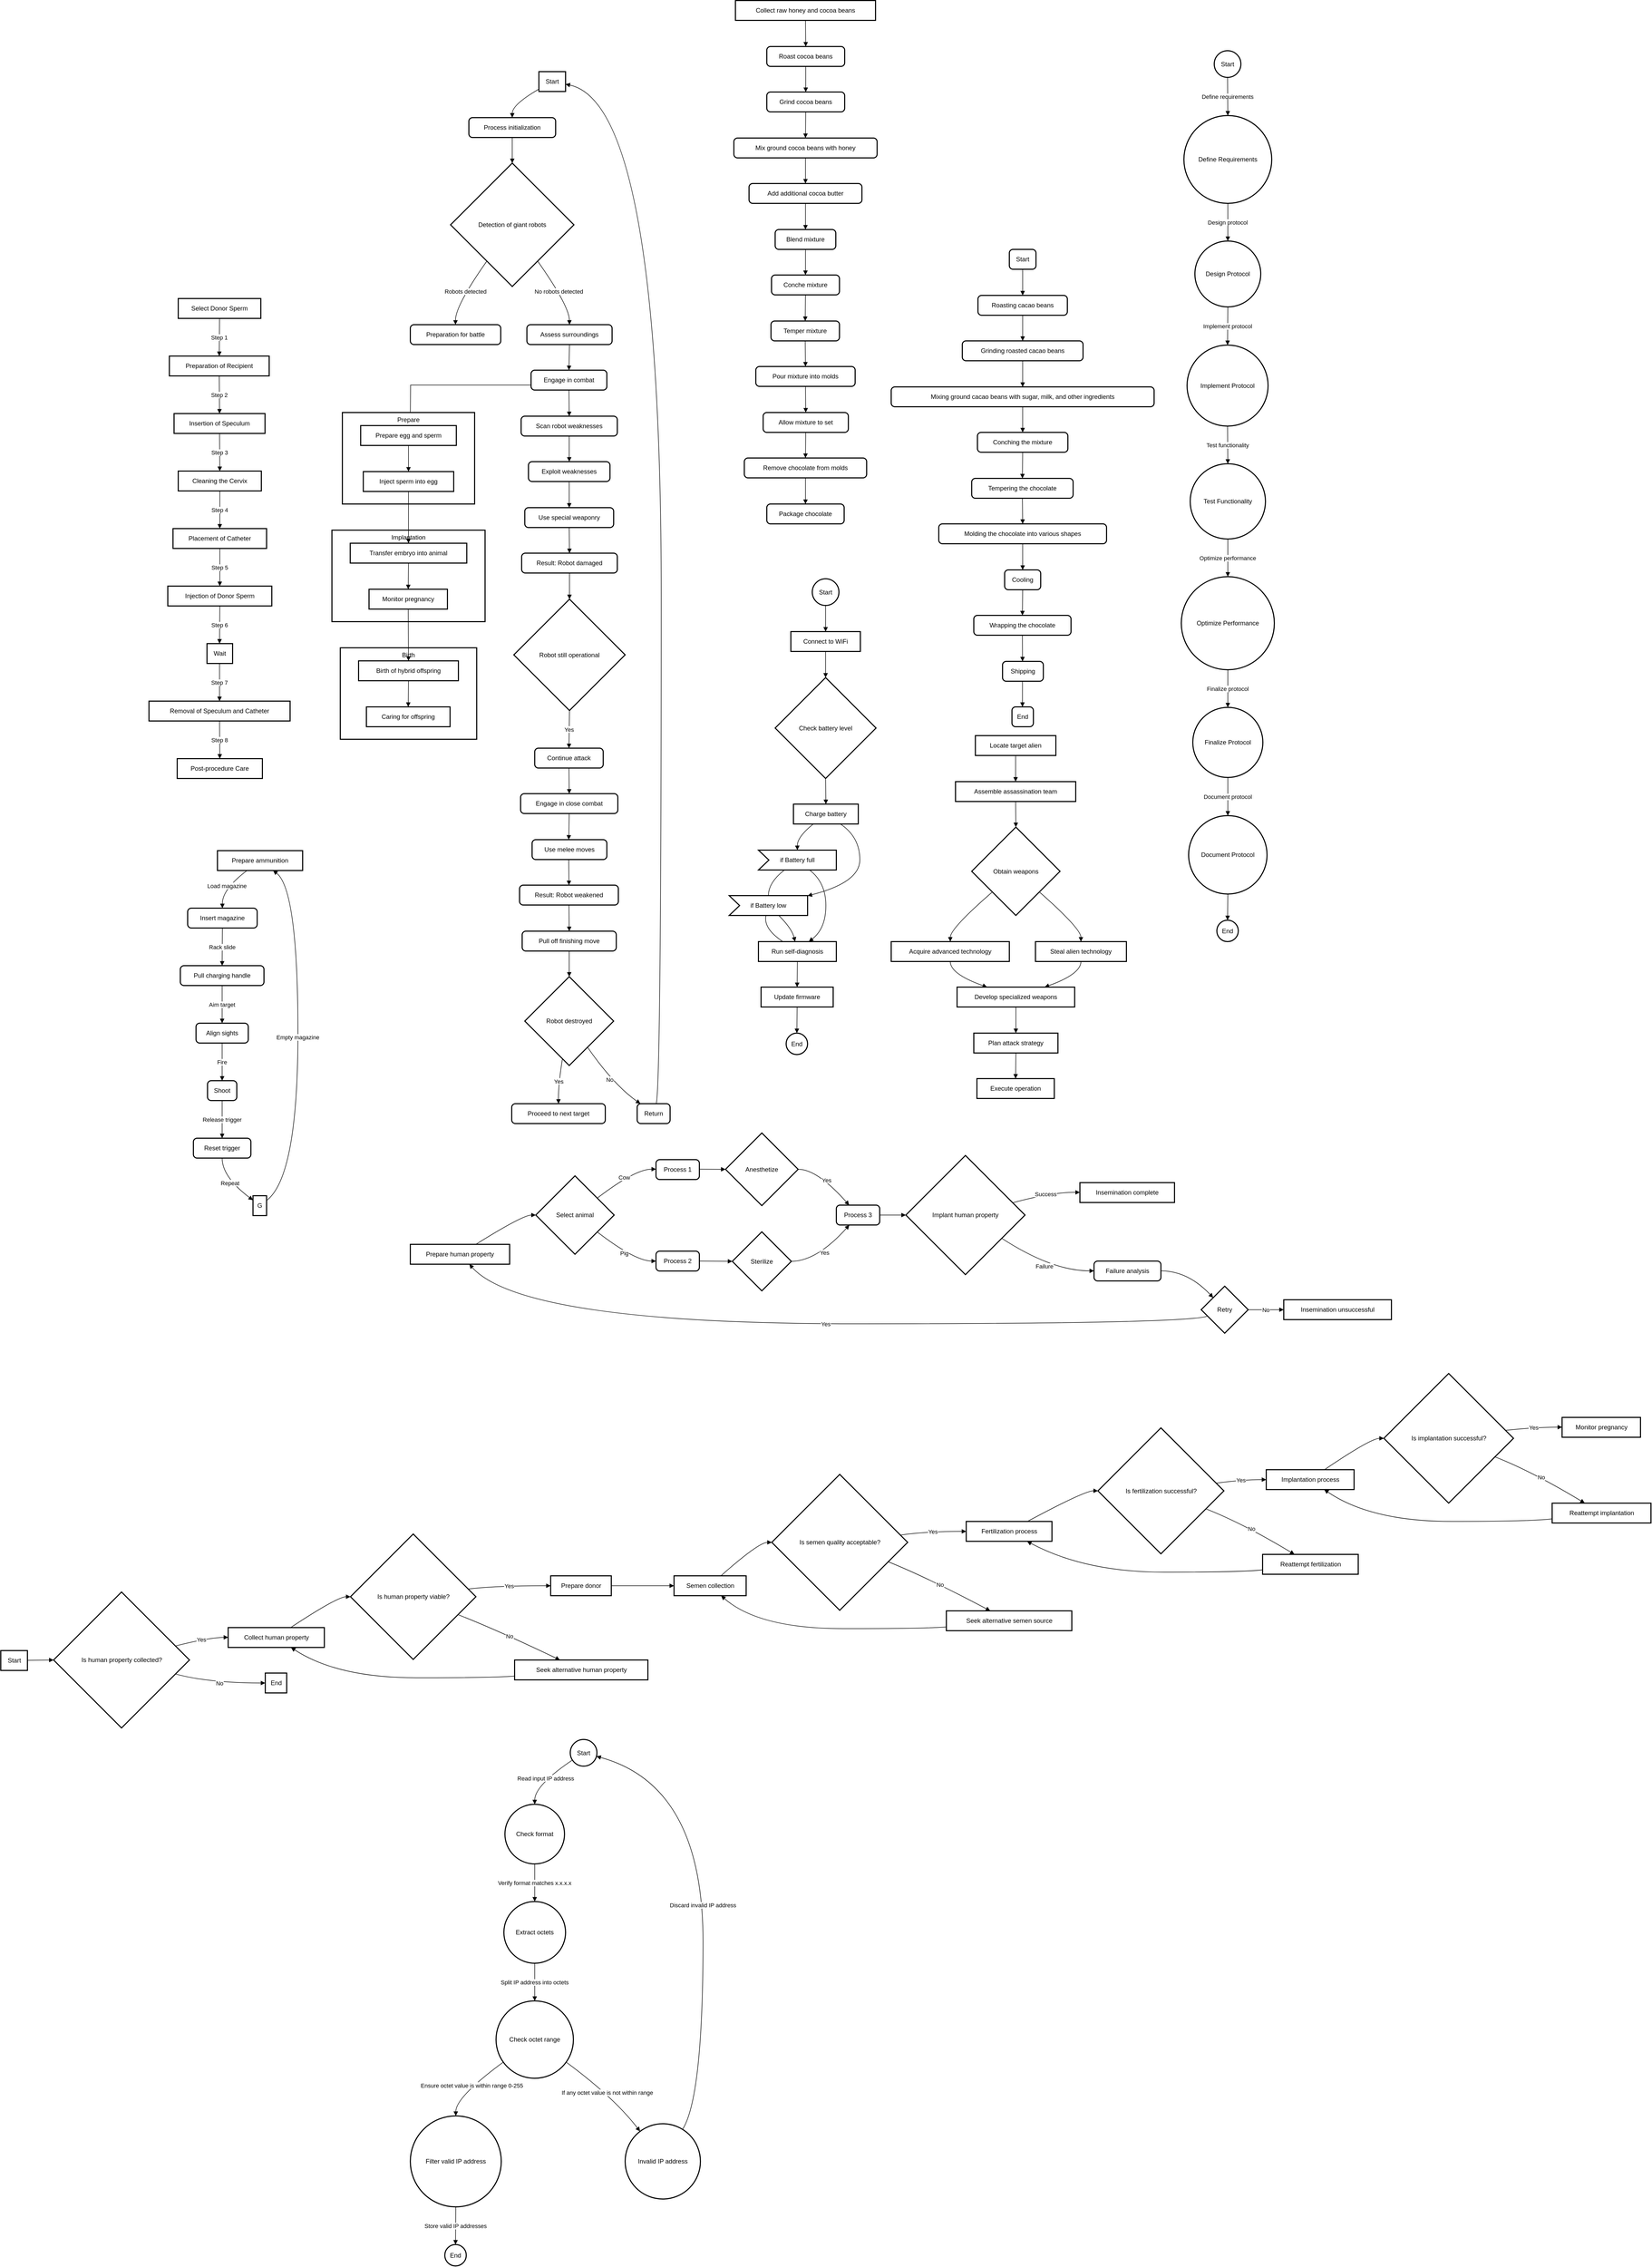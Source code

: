 <mxfile version="24.7.6">
  <diagram name="Page-1" id="R3QL27ZRKSAXmsxr0TTM">
    <mxGraphModel dx="2120" dy="665" grid="1" gridSize="10" guides="1" tooltips="1" connect="1" arrows="1" fold="1" page="1" pageScale="1" pageWidth="850" pageHeight="1100" math="0" shadow="0">
      <root>
        <mxCell id="0" />
        <mxCell id="1" parent="0" />
        <mxCell id="m0V3_cafG3HXBkxv4FI2-154" value="Start" style="whiteSpace=wrap;strokeWidth=2;" parent="1" vertex="1">
          <mxGeometry x="266" y="250" width="51" height="38" as="geometry" />
        </mxCell>
        <mxCell id="m0V3_cafG3HXBkxv4FI2-155" value="Process initialization" style="rounded=1;absoluteArcSize=1;arcSize=14;whiteSpace=wrap;strokeWidth=2;" parent="1" vertex="1">
          <mxGeometry x="132" y="338" width="166" height="38" as="geometry" />
        </mxCell>
        <mxCell id="m0V3_cafG3HXBkxv4FI2-156" value="Detection of giant robots" style="rhombus;strokeWidth=2;whiteSpace=wrap;" parent="1" vertex="1">
          <mxGeometry x="97" y="425" width="236" height="236" as="geometry" />
        </mxCell>
        <mxCell id="m0V3_cafG3HXBkxv4FI2-157" value="Preparation for battle" style="rounded=1;absoluteArcSize=1;arcSize=14;whiteSpace=wrap;strokeWidth=2;" parent="1" vertex="1">
          <mxGeometry x="20" y="734" width="173" height="38" as="geometry" />
        </mxCell>
        <mxCell id="m0V3_cafG3HXBkxv4FI2-158" value="Assess surroundings" style="rounded=1;absoluteArcSize=1;arcSize=14;whiteSpace=wrap;strokeWidth=2;" parent="1" vertex="1">
          <mxGeometry x="243" y="734" width="163" height="38" as="geometry" />
        </mxCell>
        <mxCell id="SsZHhjjecD1MKSMmekDV-85" style="edgeStyle=orthogonalEdgeStyle;rounded=0;orthogonalLoop=1;jettySize=auto;html=1;exitX=0;exitY=0.75;exitDx=0;exitDy=0;" parent="1" source="m0V3_cafG3HXBkxv4FI2-159" edge="1">
          <mxGeometry relative="1" as="geometry">
            <mxPoint x="20" y="910" as="targetPoint" />
          </mxGeometry>
        </mxCell>
        <mxCell id="m0V3_cafG3HXBkxv4FI2-159" value="Engage in combat" style="rounded=1;absoluteArcSize=1;arcSize=14;whiteSpace=wrap;strokeWidth=2;" parent="1" vertex="1">
          <mxGeometry x="251" y="821" width="145" height="38" as="geometry" />
        </mxCell>
        <mxCell id="m0V3_cafG3HXBkxv4FI2-160" value="Scan robot weaknesses" style="rounded=1;absoluteArcSize=1;arcSize=14;whiteSpace=wrap;strokeWidth=2;" parent="1" vertex="1">
          <mxGeometry x="232" y="909" width="184" height="38" as="geometry" />
        </mxCell>
        <mxCell id="m0V3_cafG3HXBkxv4FI2-161" value="Exploit weaknesses" style="rounded=1;absoluteArcSize=1;arcSize=14;whiteSpace=wrap;strokeWidth=2;" parent="1" vertex="1">
          <mxGeometry x="246" y="996" width="156" height="38" as="geometry" />
        </mxCell>
        <mxCell id="m0V3_cafG3HXBkxv4FI2-162" value="Use special weaponry" style="rounded=1;absoluteArcSize=1;arcSize=14;whiteSpace=wrap;strokeWidth=2;" parent="1" vertex="1">
          <mxGeometry x="239" y="1084" width="170" height="38" as="geometry" />
        </mxCell>
        <mxCell id="m0V3_cafG3HXBkxv4FI2-163" value="Result: Robot damaged" style="rounded=1;absoluteArcSize=1;arcSize=14;whiteSpace=wrap;strokeWidth=2;" parent="1" vertex="1">
          <mxGeometry x="233" y="1171" width="183" height="38" as="geometry" />
        </mxCell>
        <mxCell id="m0V3_cafG3HXBkxv4FI2-164" value="Robot still operational" style="rhombus;strokeWidth=2;whiteSpace=wrap;" parent="1" vertex="1">
          <mxGeometry x="218" y="1259" width="213" height="213" as="geometry" />
        </mxCell>
        <mxCell id="m0V3_cafG3HXBkxv4FI2-165" value="Continue attack" style="rounded=1;absoluteArcSize=1;arcSize=14;whiteSpace=wrap;strokeWidth=2;" parent="1" vertex="1">
          <mxGeometry x="258" y="1544" width="131" height="38" as="geometry" />
        </mxCell>
        <mxCell id="m0V3_cafG3HXBkxv4FI2-166" value="Engage in close combat" style="rounded=1;absoluteArcSize=1;arcSize=14;whiteSpace=wrap;strokeWidth=2;" parent="1" vertex="1">
          <mxGeometry x="231" y="1631" width="186" height="38" as="geometry" />
        </mxCell>
        <mxCell id="m0V3_cafG3HXBkxv4FI2-167" value="Use melee moves" style="rounded=1;absoluteArcSize=1;arcSize=14;whiteSpace=wrap;strokeWidth=2;" parent="1" vertex="1">
          <mxGeometry x="253" y="1719" width="143" height="38" as="geometry" />
        </mxCell>
        <mxCell id="m0V3_cafG3HXBkxv4FI2-168" value="Result: Robot weakened" style="rounded=1;absoluteArcSize=1;arcSize=14;whiteSpace=wrap;strokeWidth=2;" parent="1" vertex="1">
          <mxGeometry x="229" y="1806" width="189" height="38" as="geometry" />
        </mxCell>
        <mxCell id="m0V3_cafG3HXBkxv4FI2-169" value="Pull off finishing move" style="rounded=1;absoluteArcSize=1;arcSize=14;whiteSpace=wrap;strokeWidth=2;" parent="1" vertex="1">
          <mxGeometry x="234" y="1894" width="180" height="38" as="geometry" />
        </mxCell>
        <mxCell id="m0V3_cafG3HXBkxv4FI2-170" value="Robot destroyed" style="rhombus;strokeWidth=2;whiteSpace=wrap;" parent="1" vertex="1">
          <mxGeometry x="239" y="1981" width="170" height="170" as="geometry" />
        </mxCell>
        <mxCell id="m0V3_cafG3HXBkxv4FI2-171" value="Proceed to next target" style="rounded=1;absoluteArcSize=1;arcSize=14;whiteSpace=wrap;strokeWidth=2;" parent="1" vertex="1">
          <mxGeometry x="214" y="2224" width="179" height="38" as="geometry" />
        </mxCell>
        <mxCell id="m0V3_cafG3HXBkxv4FI2-172" value="Return" style="rounded=1;absoluteArcSize=1;arcSize=14;whiteSpace=wrap;strokeWidth=2;" parent="1" vertex="1">
          <mxGeometry x="454" y="2224" width="63" height="38" as="geometry" />
        </mxCell>
        <mxCell id="m0V3_cafG3HXBkxv4FI2-173" value="" style="curved=1;startArrow=none;endArrow=block;exitX=0;exitY=0.88;entryX=0.5;entryY=-0.01;rounded=0;" parent="1" source="m0V3_cafG3HXBkxv4FI2-154" target="m0V3_cafG3HXBkxv4FI2-155" edge="1">
          <mxGeometry relative="1" as="geometry">
            <Array as="points">
              <mxPoint x="215" y="313" />
            </Array>
          </mxGeometry>
        </mxCell>
        <mxCell id="m0V3_cafG3HXBkxv4FI2-174" value="" style="curved=1;startArrow=none;endArrow=block;exitX=0.5;exitY=0.97;entryX=0.5;entryY=0;rounded=0;" parent="1" source="m0V3_cafG3HXBkxv4FI2-155" target="m0V3_cafG3HXBkxv4FI2-156" edge="1">
          <mxGeometry relative="1" as="geometry">
            <Array as="points" />
          </mxGeometry>
        </mxCell>
        <mxCell id="m0V3_cafG3HXBkxv4FI2-175" value="Robots detected" style="curved=1;startArrow=none;endArrow=block;exitX=0.15;exitY=1;entryX=0.5;entryY=-0.01;rounded=0;" parent="1" source="m0V3_cafG3HXBkxv4FI2-156" target="m0V3_cafG3HXBkxv4FI2-157" edge="1">
          <mxGeometry relative="1" as="geometry">
            <Array as="points">
              <mxPoint x="106" y="698" />
            </Array>
          </mxGeometry>
        </mxCell>
        <mxCell id="m0V3_cafG3HXBkxv4FI2-176" value="No robots detected" style="curved=1;startArrow=none;endArrow=block;exitX=0.85;exitY=1;entryX=0.5;entryY=-0.01;rounded=0;" parent="1" source="m0V3_cafG3HXBkxv4FI2-156" target="m0V3_cafG3HXBkxv4FI2-158" edge="1">
          <mxGeometry relative="1" as="geometry">
            <Array as="points">
              <mxPoint x="324" y="698" />
            </Array>
          </mxGeometry>
        </mxCell>
        <mxCell id="m0V3_cafG3HXBkxv4FI2-177" value="" style="curved=1;startArrow=none;endArrow=block;exitX=0.5;exitY=0.98;entryX=0.5;entryY=0.01;rounded=0;" parent="1" source="m0V3_cafG3HXBkxv4FI2-158" target="m0V3_cafG3HXBkxv4FI2-159" edge="1">
          <mxGeometry relative="1" as="geometry">
            <Array as="points" />
          </mxGeometry>
        </mxCell>
        <mxCell id="m0V3_cafG3HXBkxv4FI2-178" value="" style="curved=1;startArrow=none;endArrow=block;exitX=0.5;exitY=0.99;entryX=0.5;entryY=-0.01;rounded=0;" parent="1" source="m0V3_cafG3HXBkxv4FI2-159" target="m0V3_cafG3HXBkxv4FI2-160" edge="1">
          <mxGeometry relative="1" as="geometry">
            <Array as="points" />
          </mxGeometry>
        </mxCell>
        <mxCell id="m0V3_cafG3HXBkxv4FI2-179" value="" style="curved=1;startArrow=none;endArrow=block;exitX=0.5;exitY=0.98;entryX=0.5;entryY=0.01;rounded=0;" parent="1" source="m0V3_cafG3HXBkxv4FI2-160" target="m0V3_cafG3HXBkxv4FI2-161" edge="1">
          <mxGeometry relative="1" as="geometry">
            <Array as="points" />
          </mxGeometry>
        </mxCell>
        <mxCell id="m0V3_cafG3HXBkxv4FI2-180" value="" style="curved=1;startArrow=none;endArrow=block;exitX=0.5;exitY=0.99;entryX=0.5;entryY=-0.01;rounded=0;" parent="1" source="m0V3_cafG3HXBkxv4FI2-161" target="m0V3_cafG3HXBkxv4FI2-162" edge="1">
          <mxGeometry relative="1" as="geometry">
            <Array as="points" />
          </mxGeometry>
        </mxCell>
        <mxCell id="m0V3_cafG3HXBkxv4FI2-181" value="" style="curved=1;startArrow=none;endArrow=block;exitX=0.5;exitY=0.98;entryX=0.5;entryY=0.01;rounded=0;" parent="1" source="m0V3_cafG3HXBkxv4FI2-162" target="m0V3_cafG3HXBkxv4FI2-163" edge="1">
          <mxGeometry relative="1" as="geometry">
            <Array as="points" />
          </mxGeometry>
        </mxCell>
        <mxCell id="m0V3_cafG3HXBkxv4FI2-182" value="" style="curved=1;startArrow=none;endArrow=block;exitX=0.5;exitY=0.99;entryX=0.5;entryY=0;rounded=0;" parent="1" source="m0V3_cafG3HXBkxv4FI2-163" target="m0V3_cafG3HXBkxv4FI2-164" edge="1">
          <mxGeometry relative="1" as="geometry">
            <Array as="points" />
          </mxGeometry>
        </mxCell>
        <mxCell id="m0V3_cafG3HXBkxv4FI2-183" value="Yes" style="curved=1;startArrow=none;endArrow=block;exitX=0.5;exitY=1;entryX=0.5;entryY=-0.01;rounded=0;" parent="1" source="m0V3_cafG3HXBkxv4FI2-164" target="m0V3_cafG3HXBkxv4FI2-165" edge="1">
          <mxGeometry relative="1" as="geometry">
            <Array as="points" />
          </mxGeometry>
        </mxCell>
        <mxCell id="m0V3_cafG3HXBkxv4FI2-184" value="" style="curved=1;startArrow=none;endArrow=block;exitX=0.5;exitY=0.98;entryX=0.5;entryY=0.01;rounded=0;" parent="1" source="m0V3_cafG3HXBkxv4FI2-165" target="m0V3_cafG3HXBkxv4FI2-166" edge="1">
          <mxGeometry relative="1" as="geometry">
            <Array as="points" />
          </mxGeometry>
        </mxCell>
        <mxCell id="m0V3_cafG3HXBkxv4FI2-185" value="" style="curved=1;startArrow=none;endArrow=block;exitX=0.5;exitY=0.99;entryX=0.49;entryY=-0.01;rounded=0;" parent="1" source="m0V3_cafG3HXBkxv4FI2-166" target="m0V3_cafG3HXBkxv4FI2-167" edge="1">
          <mxGeometry relative="1" as="geometry">
            <Array as="points" />
          </mxGeometry>
        </mxCell>
        <mxCell id="m0V3_cafG3HXBkxv4FI2-186" value="" style="curved=1;startArrow=none;endArrow=block;exitX=0.49;exitY=0.98;entryX=0.5;entryY=0.01;rounded=0;" parent="1" source="m0V3_cafG3HXBkxv4FI2-167" target="m0V3_cafG3HXBkxv4FI2-168" edge="1">
          <mxGeometry relative="1" as="geometry">
            <Array as="points" />
          </mxGeometry>
        </mxCell>
        <mxCell id="m0V3_cafG3HXBkxv4FI2-187" value="" style="curved=1;startArrow=none;endArrow=block;exitX=0.5;exitY=0.99;entryX=0.5;entryY=-0.01;rounded=0;" parent="1" source="m0V3_cafG3HXBkxv4FI2-168" target="m0V3_cafG3HXBkxv4FI2-169" edge="1">
          <mxGeometry relative="1" as="geometry">
            <Array as="points" />
          </mxGeometry>
        </mxCell>
        <mxCell id="m0V3_cafG3HXBkxv4FI2-188" value="" style="curved=1;startArrow=none;endArrow=block;exitX=0.5;exitY=0.98;entryX=0.5;entryY=0;rounded=0;" parent="1" source="m0V3_cafG3HXBkxv4FI2-169" target="m0V3_cafG3HXBkxv4FI2-170" edge="1">
          <mxGeometry relative="1" as="geometry">
            <Array as="points" />
          </mxGeometry>
        </mxCell>
        <mxCell id="m0V3_cafG3HXBkxv4FI2-189" value="Yes" style="curved=1;startArrow=none;endArrow=block;exitX=0.41;exitY=1;entryX=0.5;entryY=-0.01;rounded=0;" parent="1" source="m0V3_cafG3HXBkxv4FI2-170" target="m0V3_cafG3HXBkxv4FI2-171" edge="1">
          <mxGeometry relative="1" as="geometry">
            <Array as="points">
              <mxPoint x="303" y="2188" />
            </Array>
          </mxGeometry>
        </mxCell>
        <mxCell id="m0V3_cafG3HXBkxv4FI2-190" value="No" style="curved=1;startArrow=none;endArrow=block;exitX=0.85;exitY=1;entryX=0.09;entryY=-0.01;rounded=0;" parent="1" source="m0V3_cafG3HXBkxv4FI2-170" target="m0V3_cafG3HXBkxv4FI2-172" edge="1">
          <mxGeometry relative="1" as="geometry">
            <Array as="points">
              <mxPoint x="409" y="2188" />
            </Array>
          </mxGeometry>
        </mxCell>
        <mxCell id="m0V3_cafG3HXBkxv4FI2-191" value="" style="curved=1;startArrow=none;endArrow=block;exitX=0.58;exitY=-0.01;entryX=1;entryY=0.63;rounded=0;" parent="1" source="m0V3_cafG3HXBkxv4FI2-172" target="m0V3_cafG3HXBkxv4FI2-154" edge="1">
          <mxGeometry relative="1" as="geometry">
            <Array as="points">
              <mxPoint x="500" y="2188" />
              <mxPoint x="500" y="313" />
            </Array>
          </mxGeometry>
        </mxCell>
        <mxCell id="m0V3_cafG3HXBkxv4FI2-192" value="Start" style="ellipse;aspect=fixed;strokeWidth=2;whiteSpace=wrap;" parent="1" vertex="1">
          <mxGeometry x="789" y="1220" width="51" height="51" as="geometry" />
        </mxCell>
        <mxCell id="m0V3_cafG3HXBkxv4FI2-193" value="Connect to WiFi" style="whiteSpace=wrap;strokeWidth=2;" parent="1" vertex="1">
          <mxGeometry x="748" y="1321" width="133" height="38" as="geometry" />
        </mxCell>
        <mxCell id="m0V3_cafG3HXBkxv4FI2-194" value="Check battery level" style="rhombus;strokeWidth=2;whiteSpace=wrap;" parent="1" vertex="1">
          <mxGeometry x="718" y="1409" width="193" height="193" as="geometry" />
        </mxCell>
        <mxCell id="m0V3_cafG3HXBkxv4FI2-195" value="Charge battery" style="whiteSpace=wrap;strokeWidth=2;" parent="1" vertex="1">
          <mxGeometry x="753" y="1651" width="124" height="38" as="geometry" />
        </mxCell>
        <mxCell id="m0V3_cafG3HXBkxv4FI2-196" value="if Battery full" style="shape=mxgraph.arrows2.arrow;dy=0;dx=0;notch=20;strokeWidth=2;whiteSpace=wrap;" parent="1" vertex="1">
          <mxGeometry x="686" y="1739" width="149" height="38" as="geometry" />
        </mxCell>
        <mxCell id="m0V3_cafG3HXBkxv4FI2-197" value="if Battery low" style="shape=mxgraph.arrows2.arrow;dy=0;dx=0;notch=20;strokeWidth=2;whiteSpace=wrap;" parent="1" vertex="1">
          <mxGeometry x="630" y="1826" width="150" height="38" as="geometry" />
        </mxCell>
        <mxCell id="m0V3_cafG3HXBkxv4FI2-198" value="Run self-diagnosis" style="whiteSpace=wrap;strokeWidth=2;" parent="1" vertex="1">
          <mxGeometry x="686" y="1914" width="149" height="38" as="geometry" />
        </mxCell>
        <mxCell id="m0V3_cafG3HXBkxv4FI2-199" value="Update firmware" style="whiteSpace=wrap;strokeWidth=2;" parent="1" vertex="1">
          <mxGeometry x="691" y="2001" width="138" height="38" as="geometry" />
        </mxCell>
        <mxCell id="m0V3_cafG3HXBkxv4FI2-200" value="End" style="ellipse;aspect=fixed;strokeWidth=2;whiteSpace=wrap;" parent="1" vertex="1">
          <mxGeometry x="739" y="2089" width="41" height="41" as="geometry" />
        </mxCell>
        <mxCell id="m0V3_cafG3HXBkxv4FI2-201" value="" style="curved=1;startArrow=none;endArrow=none;exitX=0.34;exitY=0.98;entryX=0.5;entryY=0.01;rounded=0;" parent="1" source="m0V3_cafG3HXBkxv4FI2-196" target="m0V3_cafG3HXBkxv4FI2-197" edge="1">
          <mxGeometry relative="1" as="geometry">
            <Array as="points">
              <mxPoint x="705" y="1801" />
            </Array>
          </mxGeometry>
        </mxCell>
        <mxCell id="m0V3_cafG3HXBkxv4FI2-202" value="" style="curved=1;startArrow=none;endArrow=none;exitX=0.47;exitY=0.99;entryX=0.31;entryY=-0.01;rounded=0;" parent="1" source="m0V3_cafG3HXBkxv4FI2-197" target="m0V3_cafG3HXBkxv4FI2-198" edge="1">
          <mxGeometry relative="1" as="geometry">
            <Array as="points">
              <mxPoint x="695" y="1889" />
            </Array>
          </mxGeometry>
        </mxCell>
        <mxCell id="m0V3_cafG3HXBkxv4FI2-203" value="" style="curved=1;startArrow=none;endArrow=block;exitX=0.5;exitY=1;entryX=0.5;entryY=0.01;rounded=0;" parent="1" source="m0V3_cafG3HXBkxv4FI2-192" target="m0V3_cafG3HXBkxv4FI2-193" edge="1">
          <mxGeometry relative="1" as="geometry">
            <Array as="points" />
          </mxGeometry>
        </mxCell>
        <mxCell id="m0V3_cafG3HXBkxv4FI2-204" value="" style="curved=1;startArrow=none;endArrow=block;exitX=0.5;exitY=0.99;entryX=0.5;entryY=0;rounded=0;" parent="1" source="m0V3_cafG3HXBkxv4FI2-193" target="m0V3_cafG3HXBkxv4FI2-194" edge="1">
          <mxGeometry relative="1" as="geometry">
            <Array as="points" />
          </mxGeometry>
        </mxCell>
        <mxCell id="m0V3_cafG3HXBkxv4FI2-205" value="" style="curved=1;startArrow=none;endArrow=block;exitX=0.5;exitY=1;entryX=0.5;entryY=0.01;rounded=0;" parent="1" source="m0V3_cafG3HXBkxv4FI2-194" target="m0V3_cafG3HXBkxv4FI2-195" edge="1">
          <mxGeometry relative="1" as="geometry">
            <Array as="points" />
          </mxGeometry>
        </mxCell>
        <mxCell id="m0V3_cafG3HXBkxv4FI2-206" value="" style="curved=1;startArrow=none;endArrow=block;exitX=0.31;exitY=0.99;entryX=0.5;entryY=-0.01;rounded=0;" parent="1" source="m0V3_cafG3HXBkxv4FI2-195" target="m0V3_cafG3HXBkxv4FI2-196" edge="1">
          <mxGeometry relative="1" as="geometry">
            <Array as="points">
              <mxPoint x="760" y="1714" />
            </Array>
          </mxGeometry>
        </mxCell>
        <mxCell id="m0V3_cafG3HXBkxv4FI2-207" value="" style="curved=1;startArrow=none;endArrow=block;exitX=0.72;exitY=0.99;entryX=1;entryY=0.01;rounded=0;" parent="1" source="m0V3_cafG3HXBkxv4FI2-195" target="m0V3_cafG3HXBkxv4FI2-197" edge="1">
          <mxGeometry relative="1" as="geometry">
            <Array as="points">
              <mxPoint x="880" y="1714" />
              <mxPoint x="880" y="1801" />
            </Array>
          </mxGeometry>
        </mxCell>
        <mxCell id="m0V3_cafG3HXBkxv4FI2-208" value="" style="curved=1;startArrow=none;endArrow=block;exitX=0.65;exitY=0.98;entryX=0.65;entryY=-0.01;rounded=0;" parent="1" source="m0V3_cafG3HXBkxv4FI2-196" target="m0V3_cafG3HXBkxv4FI2-198" edge="1">
          <mxGeometry relative="1" as="geometry">
            <Array as="points">
              <mxPoint x="815" y="1801" />
              <mxPoint x="815" y="1889" />
            </Array>
          </mxGeometry>
        </mxCell>
        <mxCell id="m0V3_cafG3HXBkxv4FI2-209" value="" style="curved=1;startArrow=none;endArrow=block;exitX=0.63;exitY=0.99;entryX=0.47;entryY=-0.01;rounded=0;" parent="1" source="m0V3_cafG3HXBkxv4FI2-197" target="m0V3_cafG3HXBkxv4FI2-198" edge="1">
          <mxGeometry relative="1" as="geometry">
            <Array as="points">
              <mxPoint x="750" y="1889" />
            </Array>
          </mxGeometry>
        </mxCell>
        <mxCell id="m0V3_cafG3HXBkxv4FI2-210" value="" style="curved=1;startArrow=none;endArrow=block;exitX=0.5;exitY=0.98;entryX=0.5;entryY=0.01;rounded=0;" parent="1" source="m0V3_cafG3HXBkxv4FI2-198" target="m0V3_cafG3HXBkxv4FI2-199" edge="1">
          <mxGeometry relative="1" as="geometry">
            <Array as="points" />
          </mxGeometry>
        </mxCell>
        <mxCell id="m0V3_cafG3HXBkxv4FI2-211" value="" style="curved=1;startArrow=none;endArrow=block;exitX=0.5;exitY=0.99;entryX=0.51;entryY=-0.01;rounded=0;" parent="1" source="m0V3_cafG3HXBkxv4FI2-199" target="m0V3_cafG3HXBkxv4FI2-200" edge="1">
          <mxGeometry relative="1" as="geometry">
            <Array as="points" />
          </mxGeometry>
        </mxCell>
        <mxCell id="SsZHhjjecD1MKSMmekDV-1" value="Start" style="rounded=1;absoluteArcSize=1;arcSize=14;whiteSpace=wrap;strokeWidth=2;" parent="1" vertex="1">
          <mxGeometry x="1166" y="590" width="51" height="38" as="geometry" />
        </mxCell>
        <mxCell id="SsZHhjjecD1MKSMmekDV-2" value="Roasting cacao beans" style="rounded=1;absoluteArcSize=1;arcSize=14;whiteSpace=wrap;strokeWidth=2;" parent="1" vertex="1">
          <mxGeometry x="1106" y="678" width="171" height="38" as="geometry" />
        </mxCell>
        <mxCell id="SsZHhjjecD1MKSMmekDV-3" value="Grinding roasted cacao beans" style="rounded=1;absoluteArcSize=1;arcSize=14;whiteSpace=wrap;strokeWidth=2;" parent="1" vertex="1">
          <mxGeometry x="1076" y="765" width="231" height="38" as="geometry" />
        </mxCell>
        <mxCell id="SsZHhjjecD1MKSMmekDV-4" value="Mixing ground cacao beans with sugar, milk, and other ingredients" style="rounded=1;absoluteArcSize=1;arcSize=14;whiteSpace=wrap;strokeWidth=2;" parent="1" vertex="1">
          <mxGeometry x="940" y="853" width="503" height="38" as="geometry" />
        </mxCell>
        <mxCell id="SsZHhjjecD1MKSMmekDV-5" value="Conching the mixture" style="rounded=1;absoluteArcSize=1;arcSize=14;whiteSpace=wrap;strokeWidth=2;" parent="1" vertex="1">
          <mxGeometry x="1105" y="940" width="173" height="38" as="geometry" />
        </mxCell>
        <mxCell id="SsZHhjjecD1MKSMmekDV-6" value="Tempering the chocolate" style="rounded=1;absoluteArcSize=1;arcSize=14;whiteSpace=wrap;strokeWidth=2;" parent="1" vertex="1">
          <mxGeometry x="1094" y="1028" width="194" height="38" as="geometry" />
        </mxCell>
        <mxCell id="SsZHhjjecD1MKSMmekDV-7" value="Molding the chocolate into various shapes" style="rounded=1;absoluteArcSize=1;arcSize=14;whiteSpace=wrap;strokeWidth=2;" parent="1" vertex="1">
          <mxGeometry x="1031" y="1115" width="321" height="38" as="geometry" />
        </mxCell>
        <mxCell id="SsZHhjjecD1MKSMmekDV-8" value="Cooling" style="rounded=1;absoluteArcSize=1;arcSize=14;whiteSpace=wrap;strokeWidth=2;" parent="1" vertex="1">
          <mxGeometry x="1157" y="1203" width="69" height="38" as="geometry" />
        </mxCell>
        <mxCell id="SsZHhjjecD1MKSMmekDV-9" value="Wrapping the chocolate" style="rounded=1;absoluteArcSize=1;arcSize=14;whiteSpace=wrap;strokeWidth=2;" parent="1" vertex="1">
          <mxGeometry x="1098" y="1290" width="186" height="38" as="geometry" />
        </mxCell>
        <mxCell id="SsZHhjjecD1MKSMmekDV-10" value="Shipping" style="rounded=1;absoluteArcSize=1;arcSize=14;whiteSpace=wrap;strokeWidth=2;" parent="1" vertex="1">
          <mxGeometry x="1153" y="1378" width="78" height="38" as="geometry" />
        </mxCell>
        <mxCell id="SsZHhjjecD1MKSMmekDV-11" value="End" style="rounded=1;absoluteArcSize=1;arcSize=14;whiteSpace=wrap;strokeWidth=2;" parent="1" vertex="1">
          <mxGeometry x="1171" y="1465" width="41" height="38" as="geometry" />
        </mxCell>
        <mxCell id="SsZHhjjecD1MKSMmekDV-12" value="" style="curved=1;startArrow=none;endArrow=block;exitX=0.5;exitY=0.99;entryX=0.5;entryY=-0.01;rounded=0;" parent="1" source="SsZHhjjecD1MKSMmekDV-1" target="SsZHhjjecD1MKSMmekDV-2" edge="1">
          <mxGeometry relative="1" as="geometry">
            <Array as="points" />
          </mxGeometry>
        </mxCell>
        <mxCell id="SsZHhjjecD1MKSMmekDV-13" value="" style="curved=1;startArrow=none;endArrow=block;exitX=0.5;exitY=0.97;entryX=0.5;entryY=0;rounded=0;" parent="1" source="SsZHhjjecD1MKSMmekDV-2" target="SsZHhjjecD1MKSMmekDV-3" edge="1">
          <mxGeometry relative="1" as="geometry">
            <Array as="points" />
          </mxGeometry>
        </mxCell>
        <mxCell id="SsZHhjjecD1MKSMmekDV-14" value="" style="curved=1;startArrow=none;endArrow=block;exitX=0.5;exitY=0.99;entryX=0.5;entryY=-0.01;rounded=0;" parent="1" source="SsZHhjjecD1MKSMmekDV-3" target="SsZHhjjecD1MKSMmekDV-4" edge="1">
          <mxGeometry relative="1" as="geometry">
            <Array as="points" />
          </mxGeometry>
        </mxCell>
        <mxCell id="SsZHhjjecD1MKSMmekDV-15" value="" style="curved=1;startArrow=none;endArrow=block;exitX=0.5;exitY=0.97;entryX=0.5;entryY=0;rounded=0;" parent="1" source="SsZHhjjecD1MKSMmekDV-4" target="SsZHhjjecD1MKSMmekDV-5" edge="1">
          <mxGeometry relative="1" as="geometry">
            <Array as="points" />
          </mxGeometry>
        </mxCell>
        <mxCell id="SsZHhjjecD1MKSMmekDV-16" value="" style="curved=1;startArrow=none;endArrow=block;exitX=0.5;exitY=0.99;entryX=0.5;entryY=-0.01;rounded=0;" parent="1" source="SsZHhjjecD1MKSMmekDV-5" target="SsZHhjjecD1MKSMmekDV-6" edge="1">
          <mxGeometry relative="1" as="geometry">
            <Array as="points" />
          </mxGeometry>
        </mxCell>
        <mxCell id="SsZHhjjecD1MKSMmekDV-17" value="" style="curved=1;startArrow=none;endArrow=block;exitX=0.5;exitY=0.97;entryX=0.5;entryY=0;rounded=0;" parent="1" source="SsZHhjjecD1MKSMmekDV-6" target="SsZHhjjecD1MKSMmekDV-7" edge="1">
          <mxGeometry relative="1" as="geometry">
            <Array as="points" />
          </mxGeometry>
        </mxCell>
        <mxCell id="SsZHhjjecD1MKSMmekDV-18" value="" style="curved=1;startArrow=none;endArrow=block;exitX=0.5;exitY=0.99;entryX=0.5;entryY=-0.01;rounded=0;" parent="1" source="SsZHhjjecD1MKSMmekDV-7" target="SsZHhjjecD1MKSMmekDV-8" edge="1">
          <mxGeometry relative="1" as="geometry">
            <Array as="points" />
          </mxGeometry>
        </mxCell>
        <mxCell id="SsZHhjjecD1MKSMmekDV-19" value="" style="curved=1;startArrow=none;endArrow=block;exitX=0.5;exitY=0.97;entryX=0.5;entryY=0;rounded=0;" parent="1" source="SsZHhjjecD1MKSMmekDV-8" target="SsZHhjjecD1MKSMmekDV-9" edge="1">
          <mxGeometry relative="1" as="geometry">
            <Array as="points" />
          </mxGeometry>
        </mxCell>
        <mxCell id="SsZHhjjecD1MKSMmekDV-20" value="" style="curved=1;startArrow=none;endArrow=block;exitX=0.5;exitY=0.99;entryX=0.49;entryY=-0.01;rounded=0;" parent="1" source="SsZHhjjecD1MKSMmekDV-9" target="SsZHhjjecD1MKSMmekDV-10" edge="1">
          <mxGeometry relative="1" as="geometry">
            <Array as="points" />
          </mxGeometry>
        </mxCell>
        <mxCell id="SsZHhjjecD1MKSMmekDV-21" value="" style="curved=1;startArrow=none;endArrow=block;exitX=0.49;exitY=0.97;entryX=0.49;entryY=0;rounded=0;" parent="1" source="SsZHhjjecD1MKSMmekDV-10" target="SsZHhjjecD1MKSMmekDV-11" edge="1">
          <mxGeometry relative="1" as="geometry">
            <Array as="points" />
          </mxGeometry>
        </mxCell>
        <mxCell id="SsZHhjjecD1MKSMmekDV-22" value="Locate target alien" style="whiteSpace=wrap;strokeWidth=2;" parent="1" vertex="1">
          <mxGeometry x="1101" y="1520" width="154" height="38" as="geometry" />
        </mxCell>
        <mxCell id="SsZHhjjecD1MKSMmekDV-23" value="Assemble assassination team" style="whiteSpace=wrap;strokeWidth=2;" parent="1" vertex="1">
          <mxGeometry x="1063" y="1608" width="230" height="38" as="geometry" />
        </mxCell>
        <mxCell id="SsZHhjjecD1MKSMmekDV-24" value="Obtain weapons" style="rhombus;strokeWidth=2;whiteSpace=wrap;" parent="1" vertex="1">
          <mxGeometry x="1094" y="1695" width="169" height="169" as="geometry" />
        </mxCell>
        <mxCell id="SsZHhjjecD1MKSMmekDV-25" value="Acquire advanced technology" style="whiteSpace=wrap;strokeWidth=2;" parent="1" vertex="1">
          <mxGeometry x="940" y="1914" width="226" height="38" as="geometry" />
        </mxCell>
        <mxCell id="SsZHhjjecD1MKSMmekDV-26" value="Steal alien technology" style="whiteSpace=wrap;strokeWidth=2;" parent="1" vertex="1">
          <mxGeometry x="1216" y="1914" width="174" height="38" as="geometry" />
        </mxCell>
        <mxCell id="SsZHhjjecD1MKSMmekDV-27" value="Develop specialized weapons" style="whiteSpace=wrap;strokeWidth=2;" parent="1" vertex="1">
          <mxGeometry x="1066" y="2001" width="225" height="38" as="geometry" />
        </mxCell>
        <mxCell id="SsZHhjjecD1MKSMmekDV-28" value="Plan attack strategy" style="whiteSpace=wrap;strokeWidth=2;" parent="1" vertex="1">
          <mxGeometry x="1098" y="2089" width="161" height="38" as="geometry" />
        </mxCell>
        <mxCell id="SsZHhjjecD1MKSMmekDV-29" value="Execute operation" style="whiteSpace=wrap;strokeWidth=2;" parent="1" vertex="1">
          <mxGeometry x="1104" y="2176" width="148" height="38" as="geometry" />
        </mxCell>
        <mxCell id="SsZHhjjecD1MKSMmekDV-30" value="" style="curved=1;startArrow=none;endArrow=block;exitX=0.5;exitY=0.99;entryX=0.5;entryY=-0.01;rounded=0;" parent="1" source="SsZHhjjecD1MKSMmekDV-22" target="SsZHhjjecD1MKSMmekDV-23" edge="1">
          <mxGeometry relative="1" as="geometry">
            <Array as="points" />
          </mxGeometry>
        </mxCell>
        <mxCell id="SsZHhjjecD1MKSMmekDV-31" value="" style="curved=1;startArrow=none;endArrow=block;exitX=0.5;exitY=0.97;entryX=0.5;entryY=0;rounded=0;" parent="1" source="SsZHhjjecD1MKSMmekDV-23" target="SsZHhjjecD1MKSMmekDV-24" edge="1">
          <mxGeometry relative="1" as="geometry">
            <Array as="points" />
          </mxGeometry>
        </mxCell>
        <mxCell id="SsZHhjjecD1MKSMmekDV-32" value="" style="curved=1;startArrow=none;endArrow=block;exitX=0;exitY=0.94;entryX=0.5;entryY=-0.01;rounded=0;" parent="1" source="SsZHhjjecD1MKSMmekDV-24" target="SsZHhjjecD1MKSMmekDV-25" edge="1">
          <mxGeometry relative="1" as="geometry">
            <Array as="points">
              <mxPoint x="1053" y="1889" />
            </Array>
          </mxGeometry>
        </mxCell>
        <mxCell id="SsZHhjjecD1MKSMmekDV-33" value="" style="curved=1;startArrow=none;endArrow=block;exitX=1;exitY=0.94;entryX=0.5;entryY=-0.01;rounded=0;" parent="1" source="SsZHhjjecD1MKSMmekDV-24" target="SsZHhjjecD1MKSMmekDV-26" edge="1">
          <mxGeometry relative="1" as="geometry">
            <Array as="points">
              <mxPoint x="1303" y="1889" />
            </Array>
          </mxGeometry>
        </mxCell>
        <mxCell id="SsZHhjjecD1MKSMmekDV-34" value="" style="curved=1;startArrow=none;endArrow=block;exitX=0.5;exitY=0.98;entryX=0.26;entryY=0.01;rounded=0;" parent="1" source="SsZHhjjecD1MKSMmekDV-25" target="SsZHhjjecD1MKSMmekDV-27" edge="1">
          <mxGeometry relative="1" as="geometry">
            <Array as="points">
              <mxPoint x="1053" y="1976" />
            </Array>
          </mxGeometry>
        </mxCell>
        <mxCell id="SsZHhjjecD1MKSMmekDV-35" value="" style="curved=1;startArrow=none;endArrow=block;exitX=0.5;exitY=0.98;entryX=0.74;entryY=0.01;rounded=0;" parent="1" source="SsZHhjjecD1MKSMmekDV-26" target="SsZHhjjecD1MKSMmekDV-27" edge="1">
          <mxGeometry relative="1" as="geometry">
            <Array as="points">
              <mxPoint x="1303" y="1976" />
            </Array>
          </mxGeometry>
        </mxCell>
        <mxCell id="SsZHhjjecD1MKSMmekDV-36" value="" style="curved=1;startArrow=none;endArrow=block;exitX=0.5;exitY=0.99;entryX=0.5;entryY=-0.01;rounded=0;" parent="1" source="SsZHhjjecD1MKSMmekDV-27" target="SsZHhjjecD1MKSMmekDV-28" edge="1">
          <mxGeometry relative="1" as="geometry">
            <Array as="points" />
          </mxGeometry>
        </mxCell>
        <mxCell id="SsZHhjjecD1MKSMmekDV-37" value="" style="curved=1;startArrow=none;endArrow=block;exitX=0.5;exitY=0.98;entryX=0.5;entryY=0.01;rounded=0;" parent="1" source="SsZHhjjecD1MKSMmekDV-28" target="SsZHhjjecD1MKSMmekDV-29" edge="1">
          <mxGeometry relative="1" as="geometry">
            <Array as="points" />
          </mxGeometry>
        </mxCell>
        <mxCell id="SsZHhjjecD1MKSMmekDV-38" value="Prepare human property" style="whiteSpace=wrap;strokeWidth=2;" parent="1" vertex="1">
          <mxGeometry x="20" y="2493" width="190" height="38" as="geometry" />
        </mxCell>
        <mxCell id="SsZHhjjecD1MKSMmekDV-39" value="Select animal" style="rhombus;strokeWidth=2;whiteSpace=wrap;" parent="1" vertex="1">
          <mxGeometry x="260" y="2362" width="150" height="150" as="geometry" />
        </mxCell>
        <mxCell id="SsZHhjjecD1MKSMmekDV-40" value="Process 1" style="rounded=1;absoluteArcSize=1;arcSize=14;whiteSpace=wrap;strokeWidth=2;" parent="1" vertex="1">
          <mxGeometry x="490" y="2331" width="83" height="38" as="geometry" />
        </mxCell>
        <mxCell id="SsZHhjjecD1MKSMmekDV-41" value="Process 2" style="rounded=1;absoluteArcSize=1;arcSize=14;whiteSpace=wrap;strokeWidth=2;" parent="1" vertex="1">
          <mxGeometry x="490" y="2506" width="83" height="38" as="geometry" />
        </mxCell>
        <mxCell id="SsZHhjjecD1MKSMmekDV-42" value="Anesthetize" style="rhombus;strokeWidth=2;whiteSpace=wrap;" parent="1" vertex="1">
          <mxGeometry x="623" y="2280" width="139" height="139" as="geometry" />
        </mxCell>
        <mxCell id="SsZHhjjecD1MKSMmekDV-43" value="Sterilize" style="rhombus;strokeWidth=2;whiteSpace=wrap;" parent="1" vertex="1">
          <mxGeometry x="636" y="2469" width="113" height="113" as="geometry" />
        </mxCell>
        <mxCell id="SsZHhjjecD1MKSMmekDV-44" value="Process 3" style="rounded=1;absoluteArcSize=1;arcSize=14;whiteSpace=wrap;strokeWidth=2;" parent="1" vertex="1">
          <mxGeometry x="835" y="2418" width="83" height="38" as="geometry" />
        </mxCell>
        <mxCell id="SsZHhjjecD1MKSMmekDV-45" value="Implant human property" style="rhombus;strokeWidth=2;whiteSpace=wrap;" parent="1" vertex="1">
          <mxGeometry x="968" y="2323" width="228" height="228" as="geometry" />
        </mxCell>
        <mxCell id="SsZHhjjecD1MKSMmekDV-46" value="Insemination complete" style="whiteSpace=wrap;strokeWidth=2;" parent="1" vertex="1">
          <mxGeometry x="1301" y="2375" width="181" height="38" as="geometry" />
        </mxCell>
        <mxCell id="SsZHhjjecD1MKSMmekDV-47" value="Failure analysis" style="rounded=1;absoluteArcSize=1;arcSize=14;whiteSpace=wrap;strokeWidth=2;" parent="1" vertex="1">
          <mxGeometry x="1328" y="2525" width="128" height="38" as="geometry" />
        </mxCell>
        <mxCell id="SsZHhjjecD1MKSMmekDV-48" value="Retry" style="rhombus;strokeWidth=2;whiteSpace=wrap;" parent="1" vertex="1">
          <mxGeometry x="1533" y="2573" width="90" height="90" as="geometry" />
        </mxCell>
        <mxCell id="SsZHhjjecD1MKSMmekDV-49" value="Insemination unsuccessful" style="whiteSpace=wrap;strokeWidth=2;" parent="1" vertex="1">
          <mxGeometry x="1691" y="2599" width="206" height="38" as="geometry" />
        </mxCell>
        <mxCell id="SsZHhjjecD1MKSMmekDV-50" value="" style="curved=1;startArrow=none;endArrow=block;exitX=0.66;exitY=0;entryX=0;entryY=0.5;rounded=0;" parent="1" source="SsZHhjjecD1MKSMmekDV-38" target="SsZHhjjecD1MKSMmekDV-39" edge="1">
          <mxGeometry relative="1" as="geometry">
            <Array as="points">
              <mxPoint x="235" y="2437" />
            </Array>
          </mxGeometry>
        </mxCell>
        <mxCell id="SsZHhjjecD1MKSMmekDV-51" value="Cow" style="curved=1;startArrow=none;endArrow=block;exitX=1;exitY=0.12;entryX=0;entryY=0.48;rounded=0;" parent="1" source="SsZHhjjecD1MKSMmekDV-39" target="SsZHhjjecD1MKSMmekDV-40" edge="1">
          <mxGeometry relative="1" as="geometry">
            <Array as="points">
              <mxPoint x="450" y="2349" />
            </Array>
          </mxGeometry>
        </mxCell>
        <mxCell id="SsZHhjjecD1MKSMmekDV-52" value="Pig" style="curved=1;startArrow=none;endArrow=block;exitX=1;exitY=0.88;entryX=0;entryY=0.5;rounded=0;" parent="1" source="SsZHhjjecD1MKSMmekDV-39" target="SsZHhjjecD1MKSMmekDV-41" edge="1">
          <mxGeometry relative="1" as="geometry">
            <Array as="points">
              <mxPoint x="450" y="2525" />
            </Array>
          </mxGeometry>
        </mxCell>
        <mxCell id="SsZHhjjecD1MKSMmekDV-53" value="" style="curved=1;startArrow=none;endArrow=block;exitX=0.99;exitY=0.48;entryX=0;entryY=0.5;rounded=0;" parent="1" source="SsZHhjjecD1MKSMmekDV-40" target="SsZHhjjecD1MKSMmekDV-42" edge="1">
          <mxGeometry relative="1" as="geometry">
            <Array as="points" />
          </mxGeometry>
        </mxCell>
        <mxCell id="SsZHhjjecD1MKSMmekDV-54" value="" style="curved=1;startArrow=none;endArrow=block;exitX=0.99;exitY=0.5;entryX=0;entryY=0.5;rounded=0;" parent="1" source="SsZHhjjecD1MKSMmekDV-41" target="SsZHhjjecD1MKSMmekDV-43" edge="1">
          <mxGeometry relative="1" as="geometry">
            <Array as="points" />
          </mxGeometry>
        </mxCell>
        <mxCell id="SsZHhjjecD1MKSMmekDV-55" value="Yes" style="curved=1;startArrow=none;endArrow=block;exitX=0.99;exitY=0.5;entryX=0.3;entryY=0.01;rounded=0;" parent="1" source="SsZHhjjecD1MKSMmekDV-42" target="SsZHhjjecD1MKSMmekDV-44" edge="1">
          <mxGeometry relative="1" as="geometry">
            <Array as="points">
              <mxPoint x="798" y="2349" />
            </Array>
          </mxGeometry>
        </mxCell>
        <mxCell id="SsZHhjjecD1MKSMmekDV-56" value="Yes" style="curved=1;startArrow=none;endArrow=block;exitX=0.99;exitY=0.5;entryX=0.3;entryY=1;rounded=0;" parent="1" source="SsZHhjjecD1MKSMmekDV-43" target="SsZHhjjecD1MKSMmekDV-44" edge="1">
          <mxGeometry relative="1" as="geometry">
            <Array as="points">
              <mxPoint x="798" y="2525" />
            </Array>
          </mxGeometry>
        </mxCell>
        <mxCell id="SsZHhjjecD1MKSMmekDV-57" value="" style="curved=1;startArrow=none;endArrow=block;exitX=0.99;exitY=0.5;entryX=0;entryY=0.5;rounded=0;" parent="1" source="SsZHhjjecD1MKSMmekDV-44" target="SsZHhjjecD1MKSMmekDV-45" edge="1">
          <mxGeometry relative="1" as="geometry">
            <Array as="points" />
          </mxGeometry>
        </mxCell>
        <mxCell id="SsZHhjjecD1MKSMmekDV-58" value="Success" style="curved=1;startArrow=none;endArrow=block;exitX=1;exitY=0.37;entryX=0;entryY=0.49;rounded=0;" parent="1" source="SsZHhjjecD1MKSMmekDV-45" target="SsZHhjjecD1MKSMmekDV-46" edge="1">
          <mxGeometry relative="1" as="geometry">
            <Array as="points">
              <mxPoint x="1248" y="2393" />
            </Array>
          </mxGeometry>
        </mxCell>
        <mxCell id="SsZHhjjecD1MKSMmekDV-59" value="Failure" style="curved=1;startArrow=none;endArrow=block;exitX=1;exitY=0.82;entryX=0;entryY=0.49;rounded=0;" parent="1" source="SsZHhjjecD1MKSMmekDV-45" target="SsZHhjjecD1MKSMmekDV-47" edge="1">
          <mxGeometry relative="1" as="geometry">
            <Array as="points">
              <mxPoint x="1248" y="2544" />
            </Array>
          </mxGeometry>
        </mxCell>
        <mxCell id="SsZHhjjecD1MKSMmekDV-60" value="" style="curved=1;startArrow=none;endArrow=block;exitX=1;exitY=0.49;entryX=0.02;entryY=0;rounded=0;" parent="1" source="SsZHhjjecD1MKSMmekDV-47" target="SsZHhjjecD1MKSMmekDV-48" edge="1">
          <mxGeometry relative="1" as="geometry">
            <Array as="points">
              <mxPoint x="1508" y="2544" />
            </Array>
          </mxGeometry>
        </mxCell>
        <mxCell id="SsZHhjjecD1MKSMmekDV-61" value="Yes" style="curved=1;startArrow=none;endArrow=block;exitX=-0.01;exitY=0.69;entryX=0.59;entryY=0.98;rounded=0;" parent="1" source="SsZHhjjecD1MKSMmekDV-48" target="SsZHhjjecD1MKSMmekDV-38" edge="1">
          <mxGeometry relative="1" as="geometry">
            <Array as="points">
              <mxPoint x="1508" y="2645" />
              <mxPoint x="235" y="2645" />
            </Array>
          </mxGeometry>
        </mxCell>
        <mxCell id="SsZHhjjecD1MKSMmekDV-62" value="No" style="curved=1;startArrow=none;endArrow=block;exitX=0.99;exitY=0.5;entryX=0;entryY=0.5;rounded=0;" parent="1" source="SsZHhjjecD1MKSMmekDV-48" target="SsZHhjjecD1MKSMmekDV-49" edge="1">
          <mxGeometry relative="1" as="geometry">
            <Array as="points" />
          </mxGeometry>
        </mxCell>
        <mxCell id="K5x0BUtX9th007uARd9N-1" value="Birth" style="whiteSpace=wrap;strokeWidth=2;verticalAlign=top;" parent="1" vertex="1">
          <mxGeometry x="-114" y="1352" width="261" height="175" as="geometry" />
        </mxCell>
        <mxCell id="K5x0BUtX9th007uARd9N-2" value="Birth of hybrid offspring" style="whiteSpace=wrap;strokeWidth=2;" parent="1" vertex="1">
          <mxGeometry x="-79" y="1377" width="191" height="38" as="geometry" />
        </mxCell>
        <mxCell id="K5x0BUtX9th007uARd9N-3" value="Caring for offspring" style="whiteSpace=wrap;strokeWidth=2;" parent="1" vertex="1">
          <mxGeometry x="-64" y="1465" width="160" height="38" as="geometry" />
        </mxCell>
        <mxCell id="K5x0BUtX9th007uARd9N-4" value="Implantation" style="whiteSpace=wrap;strokeWidth=2;verticalAlign=top;" parent="1" vertex="1">
          <mxGeometry x="-130" y="1127" width="293" height="175" as="geometry" />
        </mxCell>
        <mxCell id="K5x0BUtX9th007uARd9N-5" value="Transfer embryo into animal" style="whiteSpace=wrap;strokeWidth=2;" parent="1" vertex="1">
          <mxGeometry x="-95" y="1152" width="223" height="38" as="geometry" />
        </mxCell>
        <mxCell id="K5x0BUtX9th007uARd9N-6" value="Monitor pregnancy" style="whiteSpace=wrap;strokeWidth=2;" parent="1" vertex="1">
          <mxGeometry x="-59" y="1240" width="150" height="38" as="geometry" />
        </mxCell>
        <mxCell id="K5x0BUtX9th007uARd9N-7" value="Prepare" style="whiteSpace=wrap;strokeWidth=2;verticalAlign=top;" parent="1" vertex="1">
          <mxGeometry x="-110" y="902" width="253" height="175" as="geometry" />
        </mxCell>
        <mxCell id="K5x0BUtX9th007uARd9N-8" value="Prepare egg and sperm" style="whiteSpace=wrap;strokeWidth=2;" parent="1" vertex="1">
          <mxGeometry x="-75" y="927" width="183" height="38" as="geometry" />
        </mxCell>
        <mxCell id="K5x0BUtX9th007uARd9N-9" value="Inject sperm into egg" style="whiteSpace=wrap;strokeWidth=2;" parent="1" vertex="1">
          <mxGeometry x="-70" y="1015" width="173" height="38" as="geometry" />
        </mxCell>
        <mxCell id="K5x0BUtX9th007uARd9N-10" value="" style="curved=1;startArrow=none;endArrow=block;exitX=0.5;exitY=0.99;entryX=0.5;entryY=-0.01;rounded=0;" parent="1" source="K5x0BUtX9th007uARd9N-8" target="K5x0BUtX9th007uARd9N-9" edge="1">
          <mxGeometry relative="1" as="geometry">
            <Array as="points" />
          </mxGeometry>
        </mxCell>
        <mxCell id="K5x0BUtX9th007uARd9N-11" value="" style="curved=1;startArrow=none;endArrow=block;exitX=0.5;exitY=0.97;entryX=0.5;entryY=0;rounded=0;" parent="1" source="K5x0BUtX9th007uARd9N-9" target="K5x0BUtX9th007uARd9N-5" edge="1">
          <mxGeometry relative="1" as="geometry">
            <Array as="points" />
          </mxGeometry>
        </mxCell>
        <mxCell id="K5x0BUtX9th007uARd9N-12" value="" style="curved=1;startArrow=none;endArrow=block;exitX=0.5;exitY=0.99;entryX=0.5;entryY=-0.01;rounded=0;" parent="1" source="K5x0BUtX9th007uARd9N-5" target="K5x0BUtX9th007uARd9N-6" edge="1">
          <mxGeometry relative="1" as="geometry">
            <Array as="points" />
          </mxGeometry>
        </mxCell>
        <mxCell id="K5x0BUtX9th007uARd9N-13" value="" style="curved=1;startArrow=none;endArrow=block;exitX=0.5;exitY=0.97;entryX=0.5;entryY=0;rounded=0;" parent="1" source="K5x0BUtX9th007uARd9N-6" target="K5x0BUtX9th007uARd9N-2" edge="1">
          <mxGeometry relative="1" as="geometry">
            <Array as="points" />
          </mxGeometry>
        </mxCell>
        <mxCell id="K5x0BUtX9th007uARd9N-14" value="" style="curved=1;startArrow=none;endArrow=block;exitX=0.5;exitY=0.99;entryX=0.5;entryY=-0.01;rounded=0;" parent="1" source="K5x0BUtX9th007uARd9N-2" target="K5x0BUtX9th007uARd9N-3" edge="1">
          <mxGeometry relative="1" as="geometry">
            <Array as="points" />
          </mxGeometry>
        </mxCell>
        <mxCell id="K5x0BUtX9th007uARd9N-15" value="Start" style="whiteSpace=wrap;strokeWidth=2;" parent="1" vertex="1">
          <mxGeometry x="-763.5" y="3270" width="51" height="38" as="geometry" />
        </mxCell>
        <mxCell id="K5x0BUtX9th007uARd9N-16" value="Is human property collected?" style="rhombus;strokeWidth=2;whiteSpace=wrap;" parent="1" vertex="1">
          <mxGeometry x="-662.5" y="3158" width="260" height="260" as="geometry" />
        </mxCell>
        <mxCell id="K5x0BUtX9th007uARd9N-17" value="Collect human property" style="whiteSpace=wrap;strokeWidth=2;" parent="1" vertex="1">
          <mxGeometry x="-328.5" y="3226" width="184" height="38" as="geometry" />
        </mxCell>
        <mxCell id="K5x0BUtX9th007uARd9N-18" value="Is human property viable?" style="rhombus;strokeWidth=2;whiteSpace=wrap;" parent="1" vertex="1">
          <mxGeometry x="-94.5" y="3047" width="240" height="240" as="geometry" />
        </mxCell>
        <mxCell id="K5x0BUtX9th007uARd9N-19" value="Prepare donor" style="whiteSpace=wrap;strokeWidth=2;" parent="1" vertex="1">
          <mxGeometry x="288.5" y="3127" width="116" height="38" as="geometry" />
        </mxCell>
        <mxCell id="K5x0BUtX9th007uARd9N-20" value="Semen collection" style="whiteSpace=wrap;strokeWidth=2;" parent="1" vertex="1">
          <mxGeometry x="524.5" y="3127" width="138" height="38" as="geometry" />
        </mxCell>
        <mxCell id="K5x0BUtX9th007uARd9N-21" value="Is semen quality acceptable?" style="rhombus;strokeWidth=2;whiteSpace=wrap;" parent="1" vertex="1">
          <mxGeometry x="711.5" y="2933" width="260" height="260" as="geometry" />
        </mxCell>
        <mxCell id="K5x0BUtX9th007uARd9N-22" value="Fertilization process" style="whiteSpace=wrap;strokeWidth=2;" parent="1" vertex="1">
          <mxGeometry x="1083.5" y="3023" width="164" height="38" as="geometry" />
        </mxCell>
        <mxCell id="K5x0BUtX9th007uARd9N-23" value="Is fertilization successful?" style="rhombus;strokeWidth=2;whiteSpace=wrap;" parent="1" vertex="1">
          <mxGeometry x="1335.5" y="2844" width="241" height="241" as="geometry" />
        </mxCell>
        <mxCell id="K5x0BUtX9th007uARd9N-24" value="Implantation process" style="whiteSpace=wrap;strokeWidth=2;" parent="1" vertex="1">
          <mxGeometry x="1657.5" y="2924" width="168" height="38" as="geometry" />
        </mxCell>
        <mxCell id="K5x0BUtX9th007uARd9N-25" value="Is implantation successful?" style="rhombus;strokeWidth=2;whiteSpace=wrap;" parent="1" vertex="1">
          <mxGeometry x="1882.5" y="2740" width="248" height="248" as="geometry" />
        </mxCell>
        <mxCell id="K5x0BUtX9th007uARd9N-26" value="Monitor pregnancy" style="whiteSpace=wrap;strokeWidth=2;" parent="1" vertex="1">
          <mxGeometry x="2223.5" y="2824" width="150" height="38" as="geometry" />
        </mxCell>
        <mxCell id="K5x0BUtX9th007uARd9N-27" value="Reattempt implantation" style="whiteSpace=wrap;strokeWidth=2;" parent="1" vertex="1">
          <mxGeometry x="2204.5" y="2988" width="189" height="38" as="geometry" />
        </mxCell>
        <mxCell id="K5x0BUtX9th007uARd9N-28" value="Reattempt fertilization" style="whiteSpace=wrap;strokeWidth=2;" parent="1" vertex="1">
          <mxGeometry x="1650.5" y="3086" width="183" height="38" as="geometry" />
        </mxCell>
        <mxCell id="K5x0BUtX9th007uARd9N-29" value="Seek alternative semen source" style="whiteSpace=wrap;strokeWidth=2;" parent="1" vertex="1">
          <mxGeometry x="1045.5" y="3194" width="240" height="38" as="geometry" />
        </mxCell>
        <mxCell id="K5x0BUtX9th007uARd9N-30" value="Seek alternative human property" style="whiteSpace=wrap;strokeWidth=2;" parent="1" vertex="1">
          <mxGeometry x="219.5" y="3288" width="255" height="38" as="geometry" />
        </mxCell>
        <mxCell id="K5x0BUtX9th007uARd9N-31" value="End" style="whiteSpace=wrap;strokeWidth=2;" parent="1" vertex="1">
          <mxGeometry x="-257.5" y="3313" width="41" height="38" as="geometry" />
        </mxCell>
        <mxCell id="K5x0BUtX9th007uARd9N-32" value="" style="curved=1;startArrow=none;endArrow=block;exitX=1;exitY=0.49;entryX=0;entryY=0.5;rounded=0;" parent="1" source="K5x0BUtX9th007uARd9N-15" target="K5x0BUtX9th007uARd9N-16" edge="1">
          <mxGeometry relative="1" as="geometry">
            <Array as="points" />
          </mxGeometry>
        </mxCell>
        <mxCell id="K5x0BUtX9th007uARd9N-33" value="Yes" style="curved=1;startArrow=none;endArrow=block;exitX=1;exitY=0.37;entryX=0;entryY=0.49;rounded=0;" parent="1" source="K5x0BUtX9th007uARd9N-16" target="K5x0BUtX9th007uARd9N-17" edge="1">
          <mxGeometry relative="1" as="geometry">
            <Array as="points">
              <mxPoint x="-365.5" y="3245" />
            </Array>
          </mxGeometry>
        </mxCell>
        <mxCell id="K5x0BUtX9th007uARd9N-34" value="" style="curved=1;startArrow=none;endArrow=block;exitX=0.65;exitY=0;entryX=0;entryY=0.5;rounded=0;" parent="1" source="K5x0BUtX9th007uARd9N-17" target="K5x0BUtX9th007uARd9N-18" edge="1">
          <mxGeometry relative="1" as="geometry">
            <Array as="points">
              <mxPoint x="-119.5" y="3167" />
            </Array>
          </mxGeometry>
        </mxCell>
        <mxCell id="K5x0BUtX9th007uARd9N-35" value="Yes" style="curved=1;startArrow=none;endArrow=block;exitX=1;exitY=0.43;entryX=0;entryY=0.5;rounded=0;" parent="1" source="K5x0BUtX9th007uARd9N-18" target="K5x0BUtX9th007uARd9N-19" edge="1">
          <mxGeometry relative="1" as="geometry">
            <Array as="points">
              <mxPoint x="182.5" y="3146" />
            </Array>
          </mxGeometry>
        </mxCell>
        <mxCell id="K5x0BUtX9th007uARd9N-36" value="" style="curved=1;startArrow=none;endArrow=block;exitX=1;exitY=0.5;entryX=0;entryY=0.5;rounded=0;" parent="1" source="K5x0BUtX9th007uARd9N-19" target="K5x0BUtX9th007uARd9N-20" edge="1">
          <mxGeometry relative="1" as="geometry">
            <Array as="points" />
          </mxGeometry>
        </mxCell>
        <mxCell id="K5x0BUtX9th007uARd9N-37" value="" style="curved=1;startArrow=none;endArrow=block;exitX=0.65;exitY=0;entryX=0;entryY=0.5;rounded=0;" parent="1" source="K5x0BUtX9th007uARd9N-20" target="K5x0BUtX9th007uARd9N-21" edge="1">
          <mxGeometry relative="1" as="geometry">
            <Array as="points">
              <mxPoint x="686.5" y="3063" />
            </Array>
          </mxGeometry>
        </mxCell>
        <mxCell id="K5x0BUtX9th007uARd9N-38" value="Yes" style="curved=1;startArrow=none;endArrow=block;exitX=1;exitY=0.44;entryX=0;entryY=0.5;rounded=0;" parent="1" source="K5x0BUtX9th007uARd9N-21" target="K5x0BUtX9th007uARd9N-22" edge="1">
          <mxGeometry relative="1" as="geometry">
            <Array as="points">
              <mxPoint x="1008.5" y="3042" />
            </Array>
          </mxGeometry>
        </mxCell>
        <mxCell id="K5x0BUtX9th007uARd9N-39" value="" style="curved=1;startArrow=none;endArrow=block;exitX=0.71;exitY=0.01;entryX=0;entryY=0.5;rounded=0;" parent="1" source="K5x0BUtX9th007uARd9N-22" target="K5x0BUtX9th007uARd9N-23" edge="1">
          <mxGeometry relative="1" as="geometry">
            <Array as="points">
              <mxPoint x="1310.5" y="2964" />
            </Array>
          </mxGeometry>
        </mxCell>
        <mxCell id="K5x0BUtX9th007uARd9N-40" value="Yes" style="curved=1;startArrow=none;endArrow=block;exitX=1;exitY=0.43;entryX=0;entryY=0.5;rounded=0;" parent="1" source="K5x0BUtX9th007uARd9N-23" target="K5x0BUtX9th007uARd9N-24" edge="1">
          <mxGeometry relative="1" as="geometry">
            <Array as="points">
              <mxPoint x="1613.5" y="2943" />
            </Array>
          </mxGeometry>
        </mxCell>
        <mxCell id="K5x0BUtX9th007uARd9N-41" value="" style="curved=1;startArrow=none;endArrow=block;exitX=0.66;exitY=0.01;entryX=0;entryY=0.5;rounded=0;" parent="1" source="K5x0BUtX9th007uARd9N-24" target="K5x0BUtX9th007uARd9N-25" edge="1">
          <mxGeometry relative="1" as="geometry">
            <Array as="points">
              <mxPoint x="1857.5" y="2864" />
            </Array>
          </mxGeometry>
        </mxCell>
        <mxCell id="K5x0BUtX9th007uARd9N-42" value="Yes" style="curved=1;startArrow=none;endArrow=block;exitX=1;exitY=0.43;entryX=0;entryY=0.49;rounded=0;" parent="1" source="K5x0BUtX9th007uARd9N-25" target="K5x0BUtX9th007uARd9N-26" edge="1">
          <mxGeometry relative="1" as="geometry">
            <Array as="points">
              <mxPoint x="2167.5" y="2843" />
            </Array>
          </mxGeometry>
        </mxCell>
        <mxCell id="K5x0BUtX9th007uARd9N-43" value="No" style="curved=1;startArrow=none;endArrow=block;exitX=1;exitY=0.7;entryX=0.33;entryY=0;rounded=0;" parent="1" source="K5x0BUtX9th007uARd9N-25" target="K5x0BUtX9th007uARd9N-27" edge="1">
          <mxGeometry relative="1" as="geometry">
            <Array as="points">
              <mxPoint x="2167.5" y="2928" />
            </Array>
          </mxGeometry>
        </mxCell>
        <mxCell id="K5x0BUtX9th007uARd9N-44" value="" style="curved=1;startArrow=none;endArrow=block;exitX=0;exitY=0.79;entryX=0.66;entryY=1;rounded=0;" parent="1" source="K5x0BUtX9th007uARd9N-27" target="K5x0BUtX9th007uARd9N-24" edge="1">
          <mxGeometry relative="1" as="geometry">
            <Array as="points">
              <mxPoint x="2167.5" y="3023" />
              <mxPoint x="1857.5" y="3023" />
            </Array>
          </mxGeometry>
        </mxCell>
        <mxCell id="K5x0BUtX9th007uARd9N-45" value="No" style="curved=1;startArrow=none;endArrow=block;exitX=1;exitY=0.7;entryX=0.33;entryY=-0.01;rounded=0;" parent="1" source="K5x0BUtX9th007uARd9N-23" target="K5x0BUtX9th007uARd9N-28" edge="1">
          <mxGeometry relative="1" as="geometry">
            <Array as="points">
              <mxPoint x="1613.5" y="3027" />
            </Array>
          </mxGeometry>
        </mxCell>
        <mxCell id="K5x0BUtX9th007uARd9N-46" value="" style="curved=1;startArrow=none;endArrow=block;exitX=0;exitY=0.78;entryX=0.71;entryY=1;rounded=0;" parent="1" source="K5x0BUtX9th007uARd9N-28" target="K5x0BUtX9th007uARd9N-22" edge="1">
          <mxGeometry relative="1" as="geometry">
            <Array as="points">
              <mxPoint x="1613.5" y="3120" />
              <mxPoint x="1310.5" y="3120" />
            </Array>
          </mxGeometry>
        </mxCell>
        <mxCell id="K5x0BUtX9th007uARd9N-47" value="No" style="curved=1;startArrow=none;endArrow=block;exitX=1;exitY=0.7;entryX=0.35;entryY=0;rounded=0;" parent="1" source="K5x0BUtX9th007uARd9N-21" target="K5x0BUtX9th007uARd9N-29" edge="1">
          <mxGeometry relative="1" as="geometry">
            <Array as="points">
              <mxPoint x="1008.5" y="3130" />
            </Array>
          </mxGeometry>
        </mxCell>
        <mxCell id="K5x0BUtX9th007uARd9N-48" value="" style="curved=1;startArrow=none;endArrow=block;exitX=0;exitY=0.81;entryX=0.65;entryY=0.99;rounded=0;" parent="1" source="K5x0BUtX9th007uARd9N-29" target="K5x0BUtX9th007uARd9N-20" edge="1">
          <mxGeometry relative="1" as="geometry">
            <Array as="points">
              <mxPoint x="1008.5" y="3228" />
              <mxPoint x="686.5" y="3228" />
            </Array>
          </mxGeometry>
        </mxCell>
        <mxCell id="K5x0BUtX9th007uARd9N-49" value="No" style="curved=1;startArrow=none;endArrow=block;exitX=1;exitY=0.7;entryX=0.34;entryY=0;rounded=0;" parent="1" source="K5x0BUtX9th007uARd9N-18" target="K5x0BUtX9th007uARd9N-30" edge="1">
          <mxGeometry relative="1" as="geometry">
            <Array as="points">
              <mxPoint x="182.5" y="3229" />
            </Array>
          </mxGeometry>
        </mxCell>
        <mxCell id="K5x0BUtX9th007uARd9N-50" value="" style="curved=1;startArrow=none;endArrow=block;exitX=0;exitY=0.81;entryX=0.65;entryY=0.99;rounded=0;" parent="1" source="K5x0BUtX9th007uARd9N-30" target="K5x0BUtX9th007uARd9N-17" edge="1">
          <mxGeometry relative="1" as="geometry">
            <Array as="points">
              <mxPoint x="182.5" y="3322" />
              <mxPoint x="-119.5" y="3322" />
            </Array>
          </mxGeometry>
        </mxCell>
        <mxCell id="K5x0BUtX9th007uARd9N-51" value="No" style="curved=1;startArrow=none;endArrow=block;exitX=1;exitY=0.63;entryX=0.01;entryY=0.5;rounded=0;" parent="1" source="K5x0BUtX9th007uARd9N-16" target="K5x0BUtX9th007uARd9N-31" edge="1">
          <mxGeometry relative="1" as="geometry">
            <Array as="points">
              <mxPoint x="-365.5" y="3332" />
            </Array>
          </mxGeometry>
        </mxCell>
        <mxCell id="K5x0BUtX9th007uARd9N-52" value="Collect raw honey and cocoa beans" style="whiteSpace=wrap;strokeWidth=2;" parent="1" vertex="1">
          <mxGeometry x="642" y="114" width="268" height="38" as="geometry" />
        </mxCell>
        <mxCell id="K5x0BUtX9th007uARd9N-53" value="Roast cocoa beans" style="rounded=1;absoluteArcSize=1;arcSize=14;whiteSpace=wrap;strokeWidth=2;" parent="1" vertex="1">
          <mxGeometry x="702" y="202" width="149" height="38" as="geometry" />
        </mxCell>
        <mxCell id="K5x0BUtX9th007uARd9N-54" value="Grind cocoa beans" style="rounded=1;absoluteArcSize=1;arcSize=14;whiteSpace=wrap;strokeWidth=2;" parent="1" vertex="1">
          <mxGeometry x="702" y="289" width="149" height="38" as="geometry" />
        </mxCell>
        <mxCell id="K5x0BUtX9th007uARd9N-55" value="Mix ground cocoa beans with honey" style="rounded=1;absoluteArcSize=1;arcSize=14;whiteSpace=wrap;strokeWidth=2;" parent="1" vertex="1">
          <mxGeometry x="639" y="377" width="274" height="38" as="geometry" />
        </mxCell>
        <mxCell id="K5x0BUtX9th007uARd9N-56" value="Add additional cocoa butter" style="rounded=1;absoluteArcSize=1;arcSize=14;whiteSpace=wrap;strokeWidth=2;" parent="1" vertex="1">
          <mxGeometry x="668" y="464" width="216" height="38" as="geometry" />
        </mxCell>
        <mxCell id="K5x0BUtX9th007uARd9N-57" value="Blend mixture" style="rounded=1;absoluteArcSize=1;arcSize=14;whiteSpace=wrap;strokeWidth=2;" parent="1" vertex="1">
          <mxGeometry x="718" y="552" width="116" height="38" as="geometry" />
        </mxCell>
        <mxCell id="K5x0BUtX9th007uARd9N-58" value="Conche mixture" style="rounded=1;absoluteArcSize=1;arcSize=14;whiteSpace=wrap;strokeWidth=2;" parent="1" vertex="1">
          <mxGeometry x="711" y="639" width="130" height="38" as="geometry" />
        </mxCell>
        <mxCell id="K5x0BUtX9th007uARd9N-59" value="Temper mixture" style="rounded=1;absoluteArcSize=1;arcSize=14;whiteSpace=wrap;strokeWidth=2;" parent="1" vertex="1">
          <mxGeometry x="710" y="727" width="131" height="38" as="geometry" />
        </mxCell>
        <mxCell id="K5x0BUtX9th007uARd9N-60" value="Pour mixture into molds" style="rounded=1;absoluteArcSize=1;arcSize=14;whiteSpace=wrap;strokeWidth=2;" parent="1" vertex="1">
          <mxGeometry x="681" y="814" width="190" height="38" as="geometry" />
        </mxCell>
        <mxCell id="K5x0BUtX9th007uARd9N-61" value="Allow mixture to set" style="rounded=1;absoluteArcSize=1;arcSize=14;whiteSpace=wrap;strokeWidth=2;" parent="1" vertex="1">
          <mxGeometry x="695" y="902" width="163" height="38" as="geometry" />
        </mxCell>
        <mxCell id="K5x0BUtX9th007uARd9N-62" value="Remove chocolate from molds" style="rounded=1;absoluteArcSize=1;arcSize=14;whiteSpace=wrap;strokeWidth=2;" parent="1" vertex="1">
          <mxGeometry x="659" y="989" width="234" height="38" as="geometry" />
        </mxCell>
        <mxCell id="K5x0BUtX9th007uARd9N-63" value="Package chocolate" style="rounded=1;absoluteArcSize=1;arcSize=14;whiteSpace=wrap;strokeWidth=2;" parent="1" vertex="1">
          <mxGeometry x="702" y="1077" width="148" height="38" as="geometry" />
        </mxCell>
        <mxCell id="K5x0BUtX9th007uARd9N-64" value="" style="curved=1;startArrow=none;endArrow=block;exitX=0.5;exitY=0.99;entryX=0.5;entryY=-0.01;rounded=0;" parent="1" source="K5x0BUtX9th007uARd9N-52" target="K5x0BUtX9th007uARd9N-53" edge="1">
          <mxGeometry relative="1" as="geometry">
            <Array as="points" />
          </mxGeometry>
        </mxCell>
        <mxCell id="K5x0BUtX9th007uARd9N-65" value="" style="curved=1;startArrow=none;endArrow=block;exitX=0.5;exitY=0.97;entryX=0.5;entryY=0;rounded=0;" parent="1" source="K5x0BUtX9th007uARd9N-53" target="K5x0BUtX9th007uARd9N-54" edge="1">
          <mxGeometry relative="1" as="geometry">
            <Array as="points" />
          </mxGeometry>
        </mxCell>
        <mxCell id="K5x0BUtX9th007uARd9N-66" value="" style="curved=1;startArrow=none;endArrow=block;exitX=0.5;exitY=0.99;entryX=0.5;entryY=-0.01;rounded=0;" parent="1" source="K5x0BUtX9th007uARd9N-54" target="K5x0BUtX9th007uARd9N-55" edge="1">
          <mxGeometry relative="1" as="geometry">
            <Array as="points" />
          </mxGeometry>
        </mxCell>
        <mxCell id="K5x0BUtX9th007uARd9N-67" value="" style="curved=1;startArrow=none;endArrow=block;exitX=0.5;exitY=0.97;entryX=0.5;entryY=0;rounded=0;" parent="1" source="K5x0BUtX9th007uARd9N-55" target="K5x0BUtX9th007uARd9N-56" edge="1">
          <mxGeometry relative="1" as="geometry">
            <Array as="points" />
          </mxGeometry>
        </mxCell>
        <mxCell id="K5x0BUtX9th007uARd9N-68" value="" style="curved=1;startArrow=none;endArrow=block;exitX=0.5;exitY=0.99;entryX=0.5;entryY=-0.01;rounded=0;" parent="1" source="K5x0BUtX9th007uARd9N-56" target="K5x0BUtX9th007uARd9N-57" edge="1">
          <mxGeometry relative="1" as="geometry">
            <Array as="points" />
          </mxGeometry>
        </mxCell>
        <mxCell id="K5x0BUtX9th007uARd9N-69" value="" style="curved=1;startArrow=none;endArrow=block;exitX=0.5;exitY=0.97;entryX=0.5;entryY=0;rounded=0;" parent="1" source="K5x0BUtX9th007uARd9N-57" target="K5x0BUtX9th007uARd9N-58" edge="1">
          <mxGeometry relative="1" as="geometry">
            <Array as="points" />
          </mxGeometry>
        </mxCell>
        <mxCell id="K5x0BUtX9th007uARd9N-70" value="" style="curved=1;startArrow=none;endArrow=block;exitX=0.5;exitY=0.99;entryX=0.5;entryY=-0.01;rounded=0;" parent="1" source="K5x0BUtX9th007uARd9N-58" target="K5x0BUtX9th007uARd9N-59" edge="1">
          <mxGeometry relative="1" as="geometry">
            <Array as="points" />
          </mxGeometry>
        </mxCell>
        <mxCell id="K5x0BUtX9th007uARd9N-71" value="" style="curved=1;startArrow=none;endArrow=block;exitX=0.5;exitY=0.97;entryX=0.5;entryY=0;rounded=0;" parent="1" source="K5x0BUtX9th007uARd9N-59" target="K5x0BUtX9th007uARd9N-60" edge="1">
          <mxGeometry relative="1" as="geometry">
            <Array as="points" />
          </mxGeometry>
        </mxCell>
        <mxCell id="K5x0BUtX9th007uARd9N-72" value="" style="curved=1;startArrow=none;endArrow=block;exitX=0.5;exitY=0.99;entryX=0.5;entryY=-0.01;rounded=0;" parent="1" source="K5x0BUtX9th007uARd9N-60" target="K5x0BUtX9th007uARd9N-61" edge="1">
          <mxGeometry relative="1" as="geometry">
            <Array as="points" />
          </mxGeometry>
        </mxCell>
        <mxCell id="K5x0BUtX9th007uARd9N-73" value="" style="curved=1;startArrow=none;endArrow=block;exitX=0.5;exitY=0.97;entryX=0.5;entryY=0;rounded=0;" parent="1" source="K5x0BUtX9th007uARd9N-61" target="K5x0BUtX9th007uARd9N-62" edge="1">
          <mxGeometry relative="1" as="geometry">
            <Array as="points" />
          </mxGeometry>
        </mxCell>
        <mxCell id="K5x0BUtX9th007uARd9N-74" value="" style="curved=1;startArrow=none;endArrow=block;exitX=0.5;exitY=0.99;entryX=0.5;entryY=-0.01;rounded=0;" parent="1" source="K5x0BUtX9th007uARd9N-62" target="K5x0BUtX9th007uARd9N-63" edge="1">
          <mxGeometry relative="1" as="geometry">
            <Array as="points" />
          </mxGeometry>
        </mxCell>
        <mxCell id="IQHX6UZ3WUo_S2QJ8UEg-1" value="Start" style="ellipse;aspect=fixed;strokeWidth=2;whiteSpace=wrap;" vertex="1" parent="1">
          <mxGeometry x="1558" y="210" width="51" height="51" as="geometry" />
        </mxCell>
        <mxCell id="IQHX6UZ3WUo_S2QJ8UEg-2" value="Define Requirements" style="ellipse;aspect=fixed;strokeWidth=2;whiteSpace=wrap;" vertex="1" parent="1">
          <mxGeometry x="1500" y="334" width="168" height="168" as="geometry" />
        </mxCell>
        <mxCell id="IQHX6UZ3WUo_S2QJ8UEg-3" value="Design Protocol" style="ellipse;aspect=fixed;strokeWidth=2;whiteSpace=wrap;" vertex="1" parent="1">
          <mxGeometry x="1521" y="574" width="126" height="126" as="geometry" />
        </mxCell>
        <mxCell id="IQHX6UZ3WUo_S2QJ8UEg-4" value="Implement Protocol" style="ellipse;aspect=fixed;strokeWidth=2;whiteSpace=wrap;" vertex="1" parent="1">
          <mxGeometry x="1506" y="773" width="155" height="155" as="geometry" />
        </mxCell>
        <mxCell id="IQHX6UZ3WUo_S2QJ8UEg-5" value="Test Functionality" style="ellipse;aspect=fixed;strokeWidth=2;whiteSpace=wrap;" vertex="1" parent="1">
          <mxGeometry x="1512" y="1000" width="144" height="144" as="geometry" />
        </mxCell>
        <mxCell id="IQHX6UZ3WUo_S2QJ8UEg-6" value="Optimize Performance" style="ellipse;aspect=fixed;strokeWidth=2;whiteSpace=wrap;" vertex="1" parent="1">
          <mxGeometry x="1495" y="1216" width="178" height="178" as="geometry" />
        </mxCell>
        <mxCell id="IQHX6UZ3WUo_S2QJ8UEg-7" value="Finalize Protocol" style="ellipse;aspect=fixed;strokeWidth=2;whiteSpace=wrap;" vertex="1" parent="1">
          <mxGeometry x="1517" y="1466" width="134" height="134" as="geometry" />
        </mxCell>
        <mxCell id="IQHX6UZ3WUo_S2QJ8UEg-8" value="Document Protocol" style="ellipse;aspect=fixed;strokeWidth=2;whiteSpace=wrap;" vertex="1" parent="1">
          <mxGeometry x="1509" y="1673" width="150" height="150" as="geometry" />
        </mxCell>
        <mxCell id="IQHX6UZ3WUo_S2QJ8UEg-9" value="End" style="ellipse;aspect=fixed;strokeWidth=2;whiteSpace=wrap;" vertex="1" parent="1">
          <mxGeometry x="1563" y="1873" width="41" height="41" as="geometry" />
        </mxCell>
        <mxCell id="IQHX6UZ3WUo_S2QJ8UEg-10" value="Define requirements" style="curved=1;startArrow=none;endArrow=block;exitX=0.5;exitY=1;entryX=0.5;entryY=0;rounded=0;" edge="1" parent="1" source="IQHX6UZ3WUo_S2QJ8UEg-1" target="IQHX6UZ3WUo_S2QJ8UEg-2">
          <mxGeometry relative="1" as="geometry">
            <Array as="points" />
          </mxGeometry>
        </mxCell>
        <mxCell id="IQHX6UZ3WUo_S2QJ8UEg-11" value="Design protocol" style="curved=1;startArrow=none;endArrow=block;exitX=0.5;exitY=1;entryX=0.5;entryY=0;rounded=0;" edge="1" parent="1" source="IQHX6UZ3WUo_S2QJ8UEg-2" target="IQHX6UZ3WUo_S2QJ8UEg-3">
          <mxGeometry relative="1" as="geometry">
            <Array as="points" />
          </mxGeometry>
        </mxCell>
        <mxCell id="IQHX6UZ3WUo_S2QJ8UEg-12" value="Implement protocol" style="curved=1;startArrow=none;endArrow=block;exitX=0.5;exitY=1;entryX=0.5;entryY=0;rounded=0;" edge="1" parent="1" source="IQHX6UZ3WUo_S2QJ8UEg-3" target="IQHX6UZ3WUo_S2QJ8UEg-4">
          <mxGeometry relative="1" as="geometry">
            <Array as="points" />
          </mxGeometry>
        </mxCell>
        <mxCell id="IQHX6UZ3WUo_S2QJ8UEg-13" value="Test functionality" style="curved=1;startArrow=none;endArrow=block;exitX=0.5;exitY=1;entryX=0.5;entryY=0;rounded=0;" edge="1" parent="1" source="IQHX6UZ3WUo_S2QJ8UEg-4" target="IQHX6UZ3WUo_S2QJ8UEg-5">
          <mxGeometry relative="1" as="geometry">
            <Array as="points" />
          </mxGeometry>
        </mxCell>
        <mxCell id="IQHX6UZ3WUo_S2QJ8UEg-14" value="Optimize performance" style="curved=1;startArrow=none;endArrow=block;exitX=0.5;exitY=1;entryX=0.5;entryY=0;rounded=0;" edge="1" parent="1" source="IQHX6UZ3WUo_S2QJ8UEg-5" target="IQHX6UZ3WUo_S2QJ8UEg-6">
          <mxGeometry relative="1" as="geometry">
            <Array as="points" />
          </mxGeometry>
        </mxCell>
        <mxCell id="IQHX6UZ3WUo_S2QJ8UEg-15" value="Finalize protocol" style="curved=1;startArrow=none;endArrow=block;exitX=0.5;exitY=1;entryX=0.5;entryY=0;rounded=0;" edge="1" parent="1" source="IQHX6UZ3WUo_S2QJ8UEg-6" target="IQHX6UZ3WUo_S2QJ8UEg-7">
          <mxGeometry relative="1" as="geometry">
            <Array as="points" />
          </mxGeometry>
        </mxCell>
        <mxCell id="IQHX6UZ3WUo_S2QJ8UEg-16" value="Document protocol" style="curved=1;startArrow=none;endArrow=block;exitX=0.5;exitY=1;entryX=0.5;entryY=0;rounded=0;" edge="1" parent="1" source="IQHX6UZ3WUo_S2QJ8UEg-7" target="IQHX6UZ3WUo_S2QJ8UEg-8">
          <mxGeometry relative="1" as="geometry">
            <Array as="points" />
          </mxGeometry>
        </mxCell>
        <mxCell id="IQHX6UZ3WUo_S2QJ8UEg-17" value="" style="curved=1;startArrow=none;endArrow=block;exitX=0.5;exitY=1;entryX=0.51;entryY=-0.01;rounded=0;" edge="1" parent="1" source="IQHX6UZ3WUo_S2QJ8UEg-8" target="IQHX6UZ3WUo_S2QJ8UEg-9">
          <mxGeometry relative="1" as="geometry">
            <Array as="points" />
          </mxGeometry>
        </mxCell>
        <mxCell id="IQHX6UZ3WUo_S2QJ8UEg-18" value="Select Donor Sperm" style="whiteSpace=wrap;strokeWidth=2;" vertex="1" parent="1">
          <mxGeometry x="-424" y="684" width="158" height="38" as="geometry" />
        </mxCell>
        <mxCell id="IQHX6UZ3WUo_S2QJ8UEg-19" value="Preparation of Recipient" style="whiteSpace=wrap;strokeWidth=2;" vertex="1" parent="1">
          <mxGeometry x="-441" y="794" width="191" height="38" as="geometry" />
        </mxCell>
        <mxCell id="IQHX6UZ3WUo_S2QJ8UEg-20" value="Insertion of Speculum" style="whiteSpace=wrap;strokeWidth=2;" vertex="1" parent="1">
          <mxGeometry x="-432" y="904" width="174" height="38" as="geometry" />
        </mxCell>
        <mxCell id="IQHX6UZ3WUo_S2QJ8UEg-21" value="Cleaning the Cervix" style="whiteSpace=wrap;strokeWidth=2;" vertex="1" parent="1">
          <mxGeometry x="-424" y="1014" width="159" height="38" as="geometry" />
        </mxCell>
        <mxCell id="IQHX6UZ3WUo_S2QJ8UEg-22" value="Placement of Catheter" style="whiteSpace=wrap;strokeWidth=2;" vertex="1" parent="1">
          <mxGeometry x="-434" y="1124" width="179" height="38" as="geometry" />
        </mxCell>
        <mxCell id="IQHX6UZ3WUo_S2QJ8UEg-23" value="Injection of Donor Sperm" style="whiteSpace=wrap;strokeWidth=2;" vertex="1" parent="1">
          <mxGeometry x="-444" y="1234" width="199" height="38" as="geometry" />
        </mxCell>
        <mxCell id="IQHX6UZ3WUo_S2QJ8UEg-24" value="Wait" style="whiteSpace=wrap;strokeWidth=2;" vertex="1" parent="1">
          <mxGeometry x="-369" y="1344" width="49" height="38" as="geometry" />
        </mxCell>
        <mxCell id="IQHX6UZ3WUo_S2QJ8UEg-25" value="Removal of Speculum and Catheter" style="whiteSpace=wrap;strokeWidth=2;" vertex="1" parent="1">
          <mxGeometry x="-480" y="1454" width="270" height="38" as="geometry" />
        </mxCell>
        <mxCell id="IQHX6UZ3WUo_S2QJ8UEg-26" value="Post-procedure Care" style="whiteSpace=wrap;strokeWidth=2;" vertex="1" parent="1">
          <mxGeometry x="-426" y="1564" width="163" height="38" as="geometry" />
        </mxCell>
        <mxCell id="IQHX6UZ3WUo_S2QJ8UEg-27" value="Step 1" style="curved=1;startArrow=none;endArrow=block;exitX=0.5;exitY=0.99;entryX=0.5;entryY=0;rounded=0;" edge="1" parent="1" source="IQHX6UZ3WUo_S2QJ8UEg-18" target="IQHX6UZ3WUo_S2QJ8UEg-19">
          <mxGeometry relative="1" as="geometry">
            <Array as="points" />
          </mxGeometry>
        </mxCell>
        <mxCell id="IQHX6UZ3WUo_S2QJ8UEg-28" value="Step 2" style="curved=1;startArrow=none;endArrow=block;exitX=0.5;exitY=0.99;entryX=0.5;entryY=0;rounded=0;" edge="1" parent="1" source="IQHX6UZ3WUo_S2QJ8UEg-19" target="IQHX6UZ3WUo_S2QJ8UEg-20">
          <mxGeometry relative="1" as="geometry">
            <Array as="points" />
          </mxGeometry>
        </mxCell>
        <mxCell id="IQHX6UZ3WUo_S2QJ8UEg-29" value="Step 3" style="curved=1;startArrow=none;endArrow=block;exitX=0.5;exitY=0.99;entryX=0.5;entryY=0;rounded=0;" edge="1" parent="1" source="IQHX6UZ3WUo_S2QJ8UEg-20" target="IQHX6UZ3WUo_S2QJ8UEg-21">
          <mxGeometry relative="1" as="geometry">
            <Array as="points" />
          </mxGeometry>
        </mxCell>
        <mxCell id="IQHX6UZ3WUo_S2QJ8UEg-30" value="Step 4" style="curved=1;startArrow=none;endArrow=block;exitX=0.5;exitY=0.99;entryX=0.5;entryY=0;rounded=0;" edge="1" parent="1" source="IQHX6UZ3WUo_S2QJ8UEg-21" target="IQHX6UZ3WUo_S2QJ8UEg-22">
          <mxGeometry relative="1" as="geometry">
            <Array as="points" />
          </mxGeometry>
        </mxCell>
        <mxCell id="IQHX6UZ3WUo_S2QJ8UEg-31" value="Step 5" style="curved=1;startArrow=none;endArrow=block;exitX=0.5;exitY=0.99;entryX=0.5;entryY=0;rounded=0;" edge="1" parent="1" source="IQHX6UZ3WUo_S2QJ8UEg-22" target="IQHX6UZ3WUo_S2QJ8UEg-23">
          <mxGeometry relative="1" as="geometry">
            <Array as="points" />
          </mxGeometry>
        </mxCell>
        <mxCell id="IQHX6UZ3WUo_S2QJ8UEg-32" value="Step 6" style="curved=1;startArrow=none;endArrow=block;exitX=0.5;exitY=0.99;entryX=0.49;entryY=0;rounded=0;" edge="1" parent="1" source="IQHX6UZ3WUo_S2QJ8UEg-23" target="IQHX6UZ3WUo_S2QJ8UEg-24">
          <mxGeometry relative="1" as="geometry">
            <Array as="points" />
          </mxGeometry>
        </mxCell>
        <mxCell id="IQHX6UZ3WUo_S2QJ8UEg-33" value="Step 7" style="curved=1;startArrow=none;endArrow=block;exitX=0.49;exitY=0.99;entryX=0.5;entryY=0;rounded=0;" edge="1" parent="1" source="IQHX6UZ3WUo_S2QJ8UEg-24" target="IQHX6UZ3WUo_S2QJ8UEg-25">
          <mxGeometry relative="1" as="geometry">
            <Array as="points" />
          </mxGeometry>
        </mxCell>
        <mxCell id="IQHX6UZ3WUo_S2QJ8UEg-34" value="Step 8" style="curved=1;startArrow=none;endArrow=block;exitX=0.5;exitY=0.99;entryX=0.5;entryY=0;rounded=0;" edge="1" parent="1" source="IQHX6UZ3WUo_S2QJ8UEg-25" target="IQHX6UZ3WUo_S2QJ8UEg-26">
          <mxGeometry relative="1" as="geometry">
            <Array as="points" />
          </mxGeometry>
        </mxCell>
        <mxCell id="IQHX6UZ3WUo_S2QJ8UEg-35" value="Prepare ammunition" style="whiteSpace=wrap;strokeWidth=2;" vertex="1" parent="1">
          <mxGeometry x="-349" y="1740" width="163" height="38" as="geometry" />
        </mxCell>
        <mxCell id="IQHX6UZ3WUo_S2QJ8UEg-36" value="Insert magazine" style="rounded=1;absoluteArcSize=1;arcSize=14;whiteSpace=wrap;strokeWidth=2;" vertex="1" parent="1">
          <mxGeometry x="-406" y="1850" width="133" height="38" as="geometry" />
        </mxCell>
        <mxCell id="IQHX6UZ3WUo_S2QJ8UEg-37" value="Pull charging handle" style="rounded=1;absoluteArcSize=1;arcSize=14;whiteSpace=wrap;strokeWidth=2;" vertex="1" parent="1">
          <mxGeometry x="-420" y="1960" width="160" height="38" as="geometry" />
        </mxCell>
        <mxCell id="IQHX6UZ3WUo_S2QJ8UEg-38" value="Align sights" style="rounded=1;absoluteArcSize=1;arcSize=14;whiteSpace=wrap;strokeWidth=2;" vertex="1" parent="1">
          <mxGeometry x="-390" y="2070" width="100" height="38" as="geometry" />
        </mxCell>
        <mxCell id="IQHX6UZ3WUo_S2QJ8UEg-39" value="Shoot" style="rounded=1;absoluteArcSize=1;arcSize=14;whiteSpace=wrap;strokeWidth=2;" vertex="1" parent="1">
          <mxGeometry x="-368" y="2180" width="56" height="38" as="geometry" />
        </mxCell>
        <mxCell id="IQHX6UZ3WUo_S2QJ8UEg-40" value="Reset trigger" style="rounded=1;absoluteArcSize=1;arcSize=14;whiteSpace=wrap;strokeWidth=2;" vertex="1" parent="1">
          <mxGeometry x="-395" y="2290" width="110" height="38" as="geometry" />
        </mxCell>
        <mxCell id="IQHX6UZ3WUo_S2QJ8UEg-41" value="G" style="whiteSpace=wrap;strokeWidth=2;" vertex="1" parent="1">
          <mxGeometry x="-281" y="2400" width="26" height="38" as="geometry" />
        </mxCell>
        <mxCell id="IQHX6UZ3WUo_S2QJ8UEg-42" value="Load magazine" style="curved=1;startArrow=none;endArrow=block;exitX=0.35;exitY=0.99;entryX=0.5;entryY=0;rounded=0;" edge="1" parent="1" source="IQHX6UZ3WUo_S2QJ8UEg-35" target="IQHX6UZ3WUo_S2QJ8UEg-36">
          <mxGeometry relative="1" as="geometry">
            <Array as="points">
              <mxPoint x="-340" y="1814" />
            </Array>
          </mxGeometry>
        </mxCell>
        <mxCell id="IQHX6UZ3WUo_S2QJ8UEg-43" value="Rack slide" style="curved=1;startArrow=none;endArrow=block;exitX=0.5;exitY=0.99;entryX=0.5;entryY=0;rounded=0;" edge="1" parent="1" source="IQHX6UZ3WUo_S2QJ8UEg-36" target="IQHX6UZ3WUo_S2QJ8UEg-37">
          <mxGeometry relative="1" as="geometry">
            <Array as="points" />
          </mxGeometry>
        </mxCell>
        <mxCell id="IQHX6UZ3WUo_S2QJ8UEg-44" value="Aim target" style="curved=1;startArrow=none;endArrow=block;exitX=0.5;exitY=0.99;entryX=0.5;entryY=0;rounded=0;" edge="1" parent="1" source="IQHX6UZ3WUo_S2QJ8UEg-37" target="IQHX6UZ3WUo_S2QJ8UEg-38">
          <mxGeometry relative="1" as="geometry">
            <Array as="points" />
          </mxGeometry>
        </mxCell>
        <mxCell id="IQHX6UZ3WUo_S2QJ8UEg-45" value="Fire" style="curved=1;startArrow=none;endArrow=block;exitX=0.5;exitY=0.99;entryX=0.5;entryY=0;rounded=0;" edge="1" parent="1" source="IQHX6UZ3WUo_S2QJ8UEg-38" target="IQHX6UZ3WUo_S2QJ8UEg-39">
          <mxGeometry relative="1" as="geometry">
            <Array as="points" />
          </mxGeometry>
        </mxCell>
        <mxCell id="IQHX6UZ3WUo_S2QJ8UEg-46" value="Release trigger" style="curved=1;startArrow=none;endArrow=block;exitX=0.5;exitY=0.99;entryX=0.5;entryY=0;rounded=0;" edge="1" parent="1" source="IQHX6UZ3WUo_S2QJ8UEg-39" target="IQHX6UZ3WUo_S2QJ8UEg-40">
          <mxGeometry relative="1" as="geometry">
            <Array as="points" />
          </mxGeometry>
        </mxCell>
        <mxCell id="IQHX6UZ3WUo_S2QJ8UEg-47" value="Repeat" style="curved=1;startArrow=none;endArrow=block;exitX=0.5;exitY=0.99;entryX=0.01;entryY=0.23;rounded=0;" edge="1" parent="1" source="IQHX6UZ3WUo_S2QJ8UEg-40" target="IQHX6UZ3WUo_S2QJ8UEg-41">
          <mxGeometry relative="1" as="geometry">
            <Array as="points">
              <mxPoint x="-340" y="2364" />
            </Array>
          </mxGeometry>
        </mxCell>
        <mxCell id="IQHX6UZ3WUo_S2QJ8UEg-48" value="Empty magazine" style="curved=1;startArrow=none;endArrow=block;exitX=1.02;exitY=0.23;entryX=0.65;entryY=0.99;rounded=0;" edge="1" parent="1" source="IQHX6UZ3WUo_S2QJ8UEg-41" target="IQHX6UZ3WUo_S2QJ8UEg-35">
          <mxGeometry relative="1" as="geometry">
            <Array as="points">
              <mxPoint x="-195" y="2364" />
              <mxPoint x="-195" y="1814" />
            </Array>
          </mxGeometry>
        </mxCell>
        <mxCell id="IQHX6UZ3WUo_S2QJ8UEg-51" value="Start" style="ellipse;aspect=fixed;strokeWidth=2;whiteSpace=wrap;" vertex="1" parent="1">
          <mxGeometry x="326" y="3440" width="51" height="51" as="geometry" />
        </mxCell>
        <mxCell id="IQHX6UZ3WUo_S2QJ8UEg-52" value="Check format" style="ellipse;aspect=fixed;strokeWidth=2;whiteSpace=wrap;" vertex="1" parent="1">
          <mxGeometry x="201" y="3564" width="114" height="114" as="geometry" />
        </mxCell>
        <mxCell id="IQHX6UZ3WUo_S2QJ8UEg-53" value="Extract octets" style="ellipse;aspect=fixed;strokeWidth=2;whiteSpace=wrap;" vertex="1" parent="1">
          <mxGeometry x="199" y="3750" width="118" height="118" as="geometry" />
        </mxCell>
        <mxCell id="IQHX6UZ3WUo_S2QJ8UEg-54" value="Check octet range" style="ellipse;aspect=fixed;strokeWidth=2;whiteSpace=wrap;" vertex="1" parent="1">
          <mxGeometry x="184" y="3940" width="148" height="148" as="geometry" />
        </mxCell>
        <mxCell id="IQHX6UZ3WUo_S2QJ8UEg-55" value="Filter valid IP address" style="ellipse;aspect=fixed;strokeWidth=2;whiteSpace=wrap;" vertex="1" parent="1">
          <mxGeometry x="20" y="4160" width="174" height="174" as="geometry" />
        </mxCell>
        <mxCell id="IQHX6UZ3WUo_S2QJ8UEg-56" value="End" style="ellipse;aspect=fixed;strokeWidth=2;whiteSpace=wrap;" vertex="1" parent="1">
          <mxGeometry x="86" y="4406" width="41" height="41" as="geometry" />
        </mxCell>
        <mxCell id="IQHX6UZ3WUo_S2QJ8UEg-57" value="Invalid IP address" style="ellipse;aspect=fixed;strokeWidth=2;whiteSpace=wrap;" vertex="1" parent="1">
          <mxGeometry x="431" y="4175" width="144" height="144" as="geometry" />
        </mxCell>
        <mxCell id="IQHX6UZ3WUo_S2QJ8UEg-58" value="Read input IP address" style="curved=1;startArrow=none;endArrow=block;exitX=0;exitY=0.83;entryX=0.5;entryY=0;rounded=0;" edge="1" parent="1" source="IQHX6UZ3WUo_S2QJ8UEg-51" target="IQHX6UZ3WUo_S2QJ8UEg-52">
          <mxGeometry relative="1" as="geometry">
            <Array as="points">
              <mxPoint x="258" y="3528" />
            </Array>
          </mxGeometry>
        </mxCell>
        <mxCell id="IQHX6UZ3WUo_S2QJ8UEg-59" value="Verify format matches x.x.x.x" style="curved=1;startArrow=none;endArrow=block;exitX=0.5;exitY=1;entryX=0.5;entryY=0;rounded=0;" edge="1" parent="1" source="IQHX6UZ3WUo_S2QJ8UEg-52" target="IQHX6UZ3WUo_S2QJ8UEg-53">
          <mxGeometry relative="1" as="geometry">
            <Array as="points" />
          </mxGeometry>
        </mxCell>
        <mxCell id="IQHX6UZ3WUo_S2QJ8UEg-60" value="Split IP address into octets" style="curved=1;startArrow=none;endArrow=block;exitX=0.5;exitY=1;entryX=0.5;entryY=0;rounded=0;" edge="1" parent="1" source="IQHX6UZ3WUo_S2QJ8UEg-53" target="IQHX6UZ3WUo_S2QJ8UEg-54">
          <mxGeometry relative="1" as="geometry">
            <Array as="points" />
          </mxGeometry>
        </mxCell>
        <mxCell id="IQHX6UZ3WUo_S2QJ8UEg-61" value="Ensure octet value is within range 0-255" style="curved=1;startArrow=none;endArrow=block;exitX=0;exitY=0.86;entryX=0.5;entryY=0;rounded=0;" edge="1" parent="1" source="IQHX6UZ3WUo_S2QJ8UEg-54" target="IQHX6UZ3WUo_S2QJ8UEg-55">
          <mxGeometry relative="1" as="geometry">
            <Array as="points">
              <mxPoint x="107" y="4124" />
            </Array>
          </mxGeometry>
        </mxCell>
        <mxCell id="IQHX6UZ3WUo_S2QJ8UEg-62" value="Store valid IP addresses" style="curved=1;startArrow=none;endArrow=block;exitX=0.5;exitY=1;entryX=0.5;entryY=0.01;rounded=0;" edge="1" parent="1" source="IQHX6UZ3WUo_S2QJ8UEg-55" target="IQHX6UZ3WUo_S2QJ8UEg-56">
          <mxGeometry relative="1" as="geometry">
            <Array as="points" />
          </mxGeometry>
        </mxCell>
        <mxCell id="IQHX6UZ3WUo_S2QJ8UEg-63" value="If any octet value is not within range" style="curved=1;startArrow=none;endArrow=block;exitX=1;exitY=0.86;entryX=0.12;entryY=0;rounded=0;" edge="1" parent="1" source="IQHX6UZ3WUo_S2QJ8UEg-54" target="IQHX6UZ3WUo_S2QJ8UEg-57">
          <mxGeometry relative="1" as="geometry">
            <Array as="points">
              <mxPoint x="409" y="4124" />
            </Array>
          </mxGeometry>
        </mxCell>
        <mxCell id="IQHX6UZ3WUo_S2QJ8UEg-64" value="Discard invalid IP address" style="curved=1;startArrow=none;endArrow=block;exitX=0.81;exitY=0;entryX=1;entryY=0.64;rounded=0;" edge="1" parent="1" source="IQHX6UZ3WUo_S2QJ8UEg-57" target="IQHX6UZ3WUo_S2QJ8UEg-51">
          <mxGeometry relative="1" as="geometry">
            <Array as="points">
              <mxPoint x="580" y="4124" />
              <mxPoint x="580" y="3528" />
            </Array>
          </mxGeometry>
        </mxCell>
      </root>
    </mxGraphModel>
  </diagram>
</mxfile>
